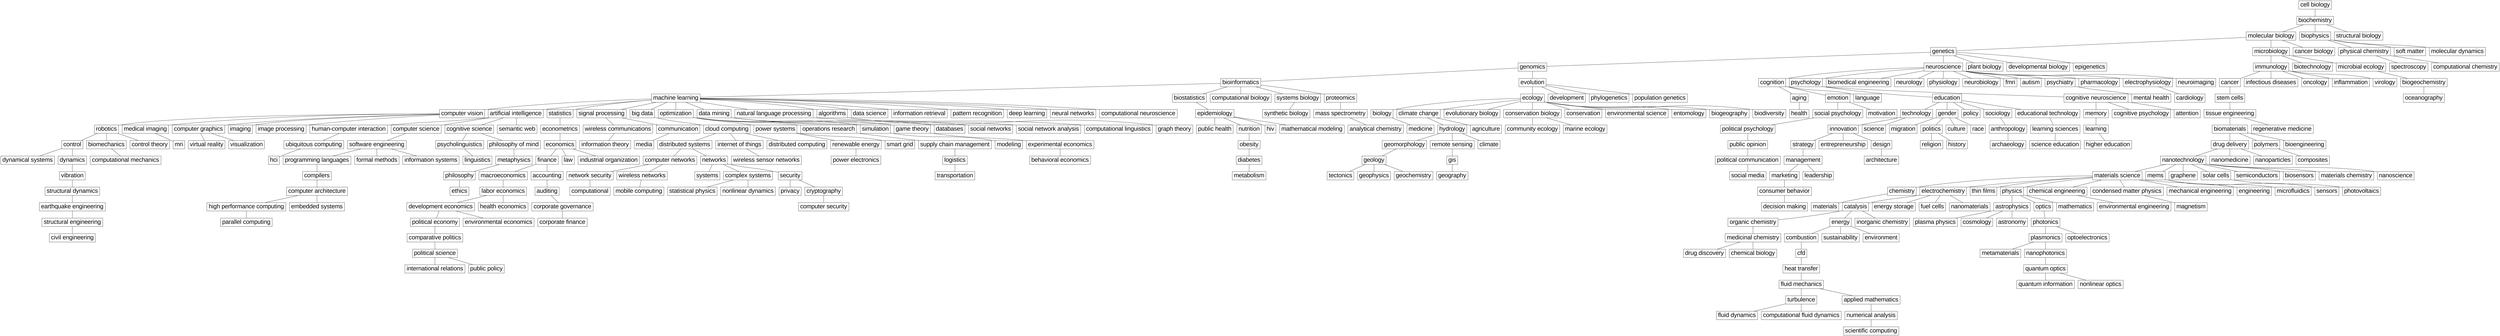 graph {
	graph [bb="0,0,5367.5,2175.2",
		overlap=prism
	];
	node [label="\N",
		shape=rectangle
	];
	2770	 [fontname=Arial,
		fontsize=30,
		height=0.59024,
		label="cell biology",
		level=1,
		pos="2426.9,1013.4",
		weight=1749,
		width=2.2836];
	4368	 [fontname=Arial,
		fontsize=30,
		height=0.59024,
		label=biochemistry,
		level=1,
		pos="2621.2,1013.4",
		weight=2460,
		width=2.5609];
	2770 -- 4368	 [pos="2509.3,1013.4 2515.8,1013.4 2522.4,1013.4 2529,1013.4",
		weight=268];
	3363	 [fontname=Arial,
		fontsize=30,
		height=0.59024,
		label="molecular biology",
		level=1,
		pos="2757.1,962.44",
		weight=2880,
		width=3.4646];
	4368 -- 3363	 [pos="2678,992.08 2685.3,989.35 2692.7,986.56 2700,983.83",
		weight=494];
	5245	 [fontname=Arial,
		fontsize=30,
		height=0.59024,
		label=biophysics,
		level=1,
		pos="2475.9,1063.9",
		weight=2308,
		width=2.1676];
	4368 -- 5245	 [pos="2560,1034.7 2552.4,1037.3 2544.6,1040 2537,1042.7",
		weight=268];
	2333	 [fontname=Arial,
		fontsize=30,
		height=0.59024,
		label="structural biology",
		level=1,
		pos="2685.2,1063.9",
		weight=1299,
		width=3.3718];
	4368 -- 2333	 [pos="2648.3,1034.8 2651.6,1037.4 2655,1040 2658.2,1042.6",
		weight=280];
	1109	 [fontname=Arial,
		fontsize=30,
		height=0.59024,
		label=genetics,
		level=1,
		pos="3366.2,920.72",
		weight=3043,
		width=1.7741];
	3363 -- 1109	 [pos="2881.8,953.9 3009.6,945.15 3203.1,931.9 3302.4,925.09",
		weight=340];
	1828	 [fontname=Arial,
		fontsize=30,
		height=0.59024,
		label=microbiology,
		level=1,
		pos="2371.6,912.35",
		weight=2355,
		width=2.5611];
	3363 -- 1828	 [pos="2632.2,946.21 2577.4,939.1 2514.3,930.89 2463.9,924.34",
		weight=256];
	3492	 [fontname=Arial,
		fontsize=30,
		height=0.59024,
		label="cancer biology",
		level=1,
		pos="2516.9,962.85",
		weight=1299,
		width=2.909];
	3363 -- 3492	 [pos="2632,962.65 2628.6,962.66 2625.2,962.67 2621.8,962.67",
		weight=103];
	657	 [fontname=Arial,
		fontsize=30,
		height=0.59024,
		label="physical chemistry",
		level=1,
		pos="2253.2,1101.1",
		weight=825,
		width=3.6259];
	5245 -- 657	 [pos="2397.7,1077 2392,1077.9 2386.3,1078.9 2380.5,1079.9",
		weight=69];
	150	 [fontname=Arial,
		fontsize=30,
		height=0.59024,
		label="soft matter",
		level=1,
		pos="2513,1164.9",
		weight=571,
		width=2.1904];
	5245 -- 150	 [pos="2483.8,1085.3 2490.1,1102.5 2498.8,1126.4 2505.1,1143.5",
		weight=74];
	159	 [fontname=Arial,
		fontsize=30,
		height=0.59024,
		label="molecular dynamics",
		level=1,
		pos="2605.8,1114.4",
		weight=552,
		width=3.9041];
	5245 -- 159	 [pos="2530.6,1085.2 2537.4,1087.8 2544.3,1090.5 2551.1,1093.2",
		weight=50];
	5121	 [fontname=Arial,
		fontsize=30,
		height=0.59024,
		label=genomics,
		level=1,
		pos="3124.7,1046.8",
		weight=2984,
		width=2.0055];
	1109 -- 5121	 [pos="3325.3,942.1 3280.7,965.35 3209.9,1002.3 3165.4,1025.5",
		weight=526];
	2556	 [fontname=Arial,
		fontsize=30,
		height=0.59024,
		label=neuroscience,
		level=1,
		pos="3343.8,719.26",
		weight=5781,
		width=2.7007];
	1109 -- 2556	 [pos="3363.8,899.16 3359.5,860.39 3350.5,779.33 3346.2,740.67",
		weight=146];
	4955	 [fontname=Arial,
		fontsize=30,
		height=0.59024,
		label="plant biology",
		level=1,
		pos="3453.2,971.99",
		weight=604,
		width=2.5619];
	1109 -- 4955	 [pos="3402.4,942.02 3407.2,944.88 3412.2,947.81 3417.1,950.68",
		weight=52];
	3767	 [fontname=Arial,
		fontsize=30,
		height=0.59024,
		label="developmental biology",
		level=1,
		pos="3048.5,996",
		weight=916,
		width=4.3685];
	1109 -- 3767	 [pos="3302.3,935.86 3255.2,947.03 3190.5,962.36 3138.2,974.75",
		weight=112];
	3068	 [fontname=Arial,
		fontsize=30,
		height=0.59024,
		label=epigenetics,
		level=1,
		pos="3591.8,870.95",
		weight=1269,
		width=2.3302];
	1109 -- 3068	 [pos="3430.3,906.59 3454.4,901.27 3482.1,895.15 3507.8,889.49",
		weight=129];
	1268	 [fontname=Arial,
		fontsize=30,
		height=0.59024,
		label=immunology,
		level=1,
		pos="2150.1,920.99",
		weight=2783,
		width=2.4685];
	1828 -- 1268	 [pos="2279.3,915.95 2266,916.47 2252.3,917 2239.1,917.52",
		weight=250];
	3628	 [fontname=Arial,
		fontsize=30,
		height=0.59024,
		label=biotechnology,
		level=1,
		pos="2411.8,861.84",
		weight=1182,
		width=2.7936];
	1828 -- 3628	 [pos="2388.6,890.93 2390.7,888.35 2392.8,885.71 2394.9,883.13",
		weight=135];
	3303	 [fontname=Arial,
		fontsize=30,
		height=0.59024,
		label="microbial ecology",
		level=1,
		pos="2228,811.34",
		weight=872,
		width=3.4412];
	1828 -- 3303	 [pos="2341.1,890.93 2316.8,873.78 2282.7,849.86 2258.4,832.73",
		weight=94];
	1884	 [fontname=Arial,
		fontsize=30,
		height=0.59024,
		label=bioinformatics,
		level=1,
		pos="3097.8,1148.3",
		weight=5075,
		width=2.7926];
	5121 -- 1884	 [pos="3119,1068.3 3114.4,1085.5 3108,1109.6 3103.5,1126.8",
		weight=823];
	4813	 [fontname=Arial,
		fontsize=30,
		height=0.59024,
		label=evolution,
		level=1,
		pos="2872.8,910.64",
		weight=2669,
		width=1.8901];
	5121 -- 4813	 [pos="3085.3,1025.5 3038.1,1000 2959.5,957.52 2912.3,931.99",
		weight=329];
	1899	 [fontname=Arial,
		fontsize=30,
		height=0.59024,
		label=cognition,
		level=1,
		pos="3726.5,769.91",
		weight=941,
		width=1.8901];
	2556 -- 1899	 [pos="3441.4,732.18 3509.2,741.16 3598,752.91 3658.4,760.89",
		weight=77];
	727	 [fontname=Arial,
		fontsize=30,
		height=0.59024,
		label=psychology,
		level=1,
		pos="3111.2,567.71",
		weight=2022,
		width=2.3068];
	2556 -- 727	 [pos="3311,697.87 3266.7,668.99 3188.1,617.82 3143.9,588.99",
		weight=249];
	554	 [fontname=Arial,
		fontsize=30,
		height=0.59024,
		label="biomedical engineering",
		level=1,
		pos="3094.5,668.73",
		weight=1263,
		width=4.5075];
	2556 -- 554	 [pos="3246.4,699.51 3231.1,696.41 3215.2,693.19 3199.7,690.06",
		weight=74];
	3627	 [fontname=Arial,
		fontsize=30,
		height=0.59024,
		label=neurology,
		level=1,
		pos="3300.2,618.04",
		weight=610,
		width=2.0523];
	2556 -- 3627	 [pos="3334.6,697.8 3327.2,680.62 3316.9,656.65 3309.5,639.48",
		weight=109];
	2825	 [fontname=Arial,
		fontsize=30,
		height=0.59024,
		label=physiology,
		level=1,
		pos="2986.2,749.38",
		weight=796,
		width=2.191];
	2556 -- 2825	 [pos="3246.6,727.45 3189.6,732.25 3118.5,738.24 3065.1,742.74",
		weight=89];
	1123	 [fontname=Arial,
		fontsize=30,
		height=0.59024,
		label=neurobiology,
		level=1,
		pos="2989.5,618.2",
		weight=618,
		width=2.6083];
	2556 -- 1123	 [pos="3269.1,697.95 3208.8,680.76 3124.4,656.67 3064.1,639.48",
		weight=58];
	4456	 [fontname=Arial,
		fontsize=30,
		height=0.59024,
		label=fmri,
		level=1,
		pos="3580.6,718.94",
		weight=537,
		width=0.9164];
	2556 -- 4456	 [pos="3441.2,719.13 3479,719.08 3519.9,719.02 3547.5,718.99",
		weight=63];
	3936	 [fontname=Arial,
		fontsize=30,
		height=0.59024,
		label=autism,
		level=1,
		pos="3129.8,806.85",
		weight=560,
		width=1.4494];
	2556 -- 3936	 [pos="3291.7,740.58 3258.3,754.25 3215.1,771.93 3181.7,785.6",
		weight=46];
	2800	 [fontname=Arial,
		fontsize=30,
		height=0.59024,
		label=psychiatry,
		level=1,
		pos="3574.2,820.34",
		weight=657,
		width=2.0978];
	2556 -- 2800	 [pos="3392.4,740.58 3431.6,757.78 3486.5,781.86 3525.7,799.06",
		weight=134];
	1696	 [fontname=Arial,
		fontsize=30,
		height=0.59024,
		label=pharmacology,
		level=1,
		pos="3498.2,769.82",
		weight=846,
		width=2.8394];
	2556 -- 1696	 [pos="3408.8,740.56 3416.9,743.2 3425.2,745.9 3433.2,748.55",
		weight=136];
	1220	 [fontname=Arial,
		fontsize=30,
		height=0.59024,
		label=electrophysiology,
		level=1,
		pos="2798.5,668.71",
		weight=348,
		width=3.4416];
	2556 -- 1220	 [pos="3246.3,710.23 3155.8,701.83 3020.6,689.3 2922.4,680.2",
		weight=72];
	5162	 [fontname=Arial,
		fontsize=30,
		height=0.59024,
		label=neuroimaging,
		level=1,
		pos="3601.5,667.97",
		weight=1041,
		width=2.747];
	2556 -- 5162	 [pos="3441.2,699.87 3461.3,695.87 3482.5,691.65 3502.6,687.64",
		weight=143];
	5607	 [fontname=Arial,
		fontsize=30,
		height=0.59024,
		label="machine learning",
		level=1,
		pos="2976.3,1413.9",
		weight=11046,
		width=3.3954];
	1884 -- 5607	 [pos="3088,1169.6 3065.3,1219.3 3008.9,1342.6 2986.1,1392.5",
		weight=637];
	1739	 [fontname=Arial,
		fontsize=30,
		height=0.59024,
		label=biostatistics,
		level=1,
		pos="2704.8,1164.9",
		weight=1173,
		width=2.3757];
	1884 -- 1739	 [pos="2997.1,1152.5 2933.2,1155.3 2851.4,1158.7 2790.6,1161.3",
		weight=151];
	5118	 [fontname=Arial,
		fontsize=30,
		height=0.59024,
		label="computational biology",
		level=1,
		pos="2971.3,1097.3",
		weight=2567,
		width=4.2526];
	1884 -- 5118	 [pos="3044.9,1127 3038.1,1124.2 3031.2,1121.4 3024.4,1118.7",
		weight=930];
	2199	 [fontname=Arial,
		fontsize=30,
		height=0.59024,
		label="systems biology",
		level=1,
		pos="3247.2,1097.6",
		weight=1798,
		width=3.1863];
	1884 -- 2199	 [pos="3160.7,1126.9 3168.5,1124.3 3176.5,1121.6 3184.4,1118.9",
		weight=371];
	787	 [fontname=Arial,
		fontsize=30,
		height=0.59024,
		label=proteomics,
		level=1,
		pos="2880.7,1196",
		weight=1039,
		width=2.26];
	1884 -- 787	 [pos="3001,1169.6 2988,1172.4 2974.7,1175.3 2962,1178.1",
		weight=120];
	5226	 [fontname=Arial,
		fontsize=30,
		height=0.59024,
		label=ecology,
		level=1,
		pos="2432.7,710.3",
		weight=3351,
		width=1.6584];
	4813 -- 5226	 [pos="2826.1,889.39 2741.6,850.92 2564.2,770.16 2479.6,731.63",
		weight=625];
	527	 [fontname=Arial,
		fontsize=30,
		height=0.59024,
		label=development,
		level=1,
		pos="2653.4,893.84",
		weight=1423,
		width=2.6081];
	4813 -- 527	 [pos="2804.5,905.42 2786.4,904.03 2766.5,902.51 2747.3,901.04",
		weight=101];
	2285	 [fontname=Arial,
		fontsize=30,
		height=0.59024,
		label=phylogenetics,
		level=1,
		pos="2691.8,836.68",
		weight=563,
		width=2.7702];
	4813 -- 2285	 [pos="2820.4,889.25 2796.4,879.44 2768,867.83 2744,858.02",
		weight=106];
	4829	 [fontname=Arial,
		fontsize=30,
		height=0.59024,
		label="population genetics",
		level=1,
		pos="2947.9,857.48",
		weight=958,
		width=3.8129];
	4813 -- 4829	 [pos="2902.9,889.33 2907.8,885.86 2912.9,882.27 2917.8,878.8",
		weight=139];
	1963	 [fontname=Arial,
		fontsize=30,
		height=0.59024,
		label="computer vision",
		level=1,
		pos="2640.1,1523.2",
		weight=5478,
		width=3.1401];
	5607 -- 1963	 [pos="2910.7,1435.2 2851.5,1454.5 2764.7,1482.7 2705.6,1501.9",
		weight=2239];
	3259	 [fontname=Arial,
		fontsize=30,
		height=0.59024,
		label="artificial intelligence",
		level=1,
		pos="2439.4,1573.8",
		weight=5844,
		width=3.8351];
	5607 -- 3259	 [pos="2904.8,1435.2 2802,1465.8 2613.7,1521.9 2510.9,1552.5",
		weight=1671];
	773	 [fontname=Arial,
		fontsize=30,
		height=0.59024,
		label=statistics,
		level=1,
		pos="3387.2,1292.5",
		weight=2580,
		width=1.8197];
	5607 -- 773	 [pos="3048.4,1392.6 3125.6,1369.8 3247.1,1333.9 3321.7,1311.9",
		weight=397];
	1853	 [fontname=Arial,
		fontsize=30,
		height=0.59024,
		label="signal processing",
		level=1,
		pos="3446.7,1379.9",
		weight=2402,
		width=3.4416];
	5607 -- 1853	 [pos="3098.7,1405 3167.6,1400 3253.4,1393.8 3322.5,1388.8",
		weight=500];
	3139	 [fontname=Arial,
		fontsize=30,
		height=0.59024,
		label="big data",
		level=1,
		pos="3356.3,1520.2",
		weight=1120,
		width=1.705];
	5607 -- 3139	 [pos="3052.3,1435.1 3123.6,1455.1 3228.8,1484.5 3294.9,1503",
		weight=229];
	2092	 [fontname=Arial,
		fontsize=30,
		height=0.59024,
		label=optimization,
		level=1,
		pos="3242.8,1570.7",
		weight=2557,
		width=2.4455];
	5607 -- 2092	 [pos="3012.6,1435.2 3063.5,1465.2 3155.8,1519.5 3206.7,1549.4",
		weight=383];
	4236	 [fontname=Arial,
		fontsize=30,
		height=0.59024,
		label="data mining",
		level=1,
		pos="3135.8,1269.2",
		weight=3417,
		width=2.3764];
	5607 -- 4236	 [pos="2999.9,1392.5 3030,1365.2 3082,1318 3112.2,1290.6",
		weight=1295];
	2948	 [fontname=Arial,
		fontsize=30,
		height=0.59024,
		label="natural language processing",
		level=1,
		pos="2961.6,1514.9",
		weight=1898,
		width=5.4574];
	5607 -- 2948	 [pos="2973.2,1435.3 2970.7,1452.4 2967.2,1476.4 2964.7,1493.5",
		weight=728];
	3900	 [fontname=Arial,
		fontsize=30,
		height=0.59024,
		label=algorithms,
		level=1,
		pos="3122.8,1464.4",
		weight=1235,
		width=2.1442];
	5607 -- 3900	 [pos="3038,1435.1 3045.7,1437.8 3053.5,1440.5 3061.2,1443.1",
		weight=130];
	1165	 [fontname=Arial,
		fontsize=30,
		height=0.59024,
		label="data science",
		level=1,
		pos="2742.8,1413.9",
		weight=798,
		width=2.5617];
	5607 -- 1165	 [pos="2853.8,1413.9 2847.5,1413.9 2841.2,1413.9 2835.1,1413.9",
		weight=203];
	5397	 [fontname=Arial,
		fontsize=30,
		height=0.59024,
		label="information retrieval",
		level=1,
		pos="3168.3,1353.3",
		weight=1077,
		width=3.8811];
	5607 -- 5397	 [pos="3043.7,1392.6 3062.2,1386.8 3082.2,1380.4 3100.7,1374.6",
		weight=290];
	3618	 [fontname=Arial,
		fontsize=30,
		height=0.59024,
		label="pattern recognition",
		level=1,
		pos="2811.2,1464.4",
		weight=1743,
		width=3.6736];
	5607 -- 3618	 [pos="2906.8,1435.1 2898.2,1437.8 2889.3,1440.5 2880.7,1443.1",
		weight=714];
	620	 [fontname=Arial,
		fontsize=30,
		height=0.59024,
		label="deep learning",
		level=1,
		pos="3206.1,1407.1",
		weight=679,
		width=2.7475];
	5607 -- 620	 [pos="3098.6,1410.3 3101.5,1410.2 3104.4,1410.1 3107.3,1410",
		weight=355];
	5367	 [fontname=Arial,
		fontsize=30,
		height=0.59024,
		label="neural networks",
		level=1,
		pos="2904.9,1305.1",
		weight=619,
		width=3.1635];
	5607 -- 5367	 [pos="2962.2,1392.4 2949.7,1373.3 2931.5,1345.6 2919,1326.6",
		weight=175];
	140	 [fontname=Arial,
		fontsize=30,
		height=0.59024,
		label="computational neuroscience",
		level=1,
		pos="2820.8,1363.3",
		weight=930,
		width=5.4106];
	5607 -- 140	 [pos="2910.8,1392.6 2902.7,1389.9 2894.4,1387.2 2886.2,1384.6",
		weight=141];
	5775	 [fontname=Arial,
		fontsize=30,
		height=0.59024,
		label=epidemiology,
		level=1,
		pos="2517.3,1215.5",
		weight=1984,
		width=2.6775];
	1739 -- 5775	 [pos="2625.8,1186.2 2616,1188.9 2606,1191.6 2596.2,1194.2",
		weight=232];
	3956	 [fontname=Arial,
		fontsize=30,
		height=0.59024,
		label="synthetic biology",
		level=1,
		pos="3372.2,1022.5",
		weight=920,
		width=3.3027];
	2199 -- 3956	 [pos="3282.7,1076.3 3299.6,1066.1 3319.7,1054 3336.6,1043.9",
		weight=189];
	4377	 [fontname=Arial,
		fontsize=30,
		height=0.59024,
		label="mass spectrometry",
		level=1,
		pos="2816.9,1246.7",
		weight=780,
		width=3.7415];
	787 -- 4377	 [pos="2853.6,1217.5 2850.4,1220.1 2847,1222.8 2843.8,1225.3",
		weight=254];
	4608	 [fontname=Arial,
		fontsize=30,
		height=0.59024,
		label=robotics,
		level=1,
		pos="2763.4,1666.5",
		weight=3442,
		width=1.6812];
	1963 -- 4608	 [pos="2658.5,1544.7 2681.8,1571.7 2721.5,1617.8 2744.8,1644.9",
		weight=581];
	5873	 [fontname=Arial,
		fontsize=30,
		height=0.59024,
		label="medical imaging",
		level=1,
		pos="2399.4,1523.2",
		weight=1007,
		width=3.2329];
	1963 -- 5873	 [pos="2526.8,1523.2 2523.2,1523.2 2519.5,1523.2 2515.8,1523.2",
		weight=159];
	2409	 [fontname=Arial,
		fontsize=30,
		height=0.59024,
		label="computer graphics",
		level=1,
		pos="2456.3,1421.7",
		weight=1251,
		width=3.6498];
	1963 -- 2409	 [pos="2601.6,1502 2570.2,1484.6 2526.2,1460.3 2494.8,1443",
		weight=374];
	1128	 [fontname=Arial,
		fontsize=30,
		height=0.59024,
		label=imaging,
		level=1,
		pos="2761.8,1616",
		weight=953,
		width=1.6814];
	1963 -- 1128	 [pos="2668,1544.5 2687.7,1559.5 2713.9,1579.5 2733.6,1594.5",
		weight=72];
	2168	 [fontname=Arial,
		fontsize=30,
		height=0.59024,
		label="image processing",
		level=1,
		pos="2540.8,1472.7",
		weight=2648,
		width=3.4878];
	1963 -- 2168	 [pos="2598.3,1502 2593.1,1499.3 2587.7,1496.6 2582.6,1494",
		weight=910];
	5094	 [fontname=Arial,
		fontsize=30,
		height=0.59024,
		label="human-computer interaction",
		level=1,
		pos="2420.6,1632.9",
		weight=1333,
		width=5.41];
	3259 -- 5094	 [pos="2432.6,1595.1 2430.9,1600.4 2429.1,1606.1 2427.4,1611.4",
		weight=66];
	2851	 [fontname=Arial,
		fontsize=30,
		height=0.59024,
		label="computer science",
		level=1,
		pos="2557.2,1710.9",
		weight=2121,
		width=3.4876];
	3259 -- 2851	 [pos="2457.8,1595.2 2480,1620.9 2516.9,1663.9 2539,1689.6",
		weight=154];
	1095	 [fontname=Arial,
		fontsize=30,
		height=0.59024,
		label="cognitive science",
		level=1,
		pos="2090,1639.2",
		weight=904,
		width=3.3952];
	3259 -- 1095	 [pos="2325.5,1595.1 2286.4,1602.4 2242.6,1610.6 2203.5,1618",
		weight=146];
	5657	 [fontname=Arial,
		fontsize=30,
		height=0.59024,
		label="semantic web",
		level=1,
		pos="2166.4,1582.3",
		weight=774,
		width=2.7696];
	3259 -- 5657	 [pos="2301.3,1578.1 2289.6,1578.4 2277.8,1578.8 2266.4,1579.2",
		weight=133];
	352	 [fontname=Arial,
		fontsize=30,
		height=0.59024,
		label=econometrics,
		level=1,
		pos="3627.3,1222.5",
		weight=725,
		width=2.7];
	773 -- 352	 [pos="3452.8,1273.4 3484.2,1264.2 3521.9,1253.2 3554.2,1243.8",
		weight=75];
	2089	 [fontname=Arial,
		fontsize=30,
		height=0.59024,
		label="wireless communications",
		level=1,
		pos="3719.9,1430.5",
		weight=1437,
		width=4.8534];
	1853 -- 2089	 [pos="3561.4,1401.1 3575.8,1403.8 3590.6,1406.5 3605.1,1409.2",
		weight=216];
	4565	 [fontname=Arial,
		fontsize=30,
		height=0.59024,
		label=communication,
		level=1,
		pos="3585.1,1329.3",
		weight=1267,
		width=3.0243];
	1853 -- 4565	 [pos="3505,1358.6 3512.2,1355.9 3519.6,1353.2 3526.9,1350.6",
		weight=157];
	4448	 [fontname=Arial,
		fontsize=30,
		height=0.59024,
		label="cloud computing",
		level=1,
		pos="3649,1604.7",
		weight=1501,
		width=3.2565];
	3139 -- 4448	 [pos="3417.7,1537.9 3463.6,1551.2 3526.6,1569.4 3575.3,1583.4",
		weight=134];
	4593	 [fontname=Arial,
		fontsize=30,
		height=0.59024,
		label="power systems",
		level=1,
		pos="3305.4,1671.8",
		weight=591,
		width=3.0007];
	2092 -- 4593	 [pos="3256.1,1592.1 3266.7,1609.3 3281.5,1633.2 3292.2,1650.4",
		weight=61];
	4708	 [fontname=Arial,
		fontsize=30,
		height=0.59024,
		label="operations research",
		level=1,
		pos="3044.3,1656.2",
		weight=1120,
		width=3.9049];
	2092 -- 4708	 [pos="3193.2,1592.1 3162.9,1605.1 3124.2,1621.8 3093.9,1634.8",
		weight=165];
	4732	 [fontname=Arial,
		fontsize=30,
		height=0.59024,
		label=simulation,
		level=1,
		pos="3336.1,1621.3",
		weight=1276,
		width=2.098];
	2092 -- 4732	 [pos="3282.1,1592 3287,1594.6 3292,1597.3 3296.9,1600",
		weight=90];
	2916	 [fontname=Arial,
		fontsize=30,
		height=0.59024,
		label="game theory",
		level=1,
		pos="3431.9,1570.7",
		weight=1138,
		width=2.5383];
	2092 -- 2916	 [pos="3331,1570.7 3334.2,1570.7 3337.4,1570.7 3340.5,1570.7",
		weight=78];
	3905	 [fontname=Arial,
		fontsize=30,
		height=0.59024,
		label=databases,
		level=1,
		pos="3295.4,1153.4",
		weight=832,
		width=2.145];
	4236 -- 3905	 [pos="3165.4,1247.7 3194.1,1226.9 3237.3,1195.6 3265.9,1174.8",
		weight=173];
	2605	 [fontname=Arial,
		fontsize=30,
		height=0.59024,
		label="social networks",
		level=1,
		pos="3080.7,1218.4",
		weight=1144,
		width=3.0705];
	4236 -- 2605	 [pos="3112.4,1247.7 3109.6,1245.1 3106.7,1242.4 3103.9,1239.8",
		weight=117];
	4969	 [fontname=Arial,
		fontsize=30,
		height=0.59024,
		label="social network analysis",
		level=1,
		pos="3360.6,1204",
		weight=546,
		width=4.4833];
	4236 -- 4969	 [pos="3209.1,1247.9 3234.1,1240.7 3262,1232.6 3287,1225.3",
		weight=115];
	2266	 [fontname=Arial,
		fontsize=30,
		height=0.59024,
		label="computational linguistics",
		level=1,
		pos="2952.1,1565.4",
		weight=603,
		width=4.7384];
	2948 -- 2266	 [pos="2957.5,1536.3 2957.1,1538.9 2956.6,1541.6 2956.1,1544.1",
		weight=268];
	1079	 [fontname=Arial,
		fontsize=30,
		height=0.59024,
		label="graph theory",
		level=1,
		pos="3300.2,1469.7",
		weight=566,
		width=2.5617];
	3900 -- 1079	 [pos="3200.1,1466.7 3202.7,1466.8 3205.3,1466.9 3207.9,1466.9",
		weight=99];
	893	 [fontname=Arial,
		fontsize=30,
		height=0.59024,
		label=control,
		level=1,
		pos="2853.4,1797.4",
		weight=1694,
		width=1.4728];
	4608 -- 893	 [pos="2778.1,1687.8 2794.8,1712.2 2822,1751.8 2838.8,1776.1",
		weight=369];
	2128	 [fontname=Arial,
		fontsize=30,
		height=0.59024,
		label=biomechanics,
		level=1,
		pos="2436.2,1761.4",
		weight=1657,
		width=2.7698];
	4608 -- 2128	 [pos="2702.6,1684.1 2648,1699.9 2567.7,1723.2 2509.6,1740.1",
		weight=73];
	83	 [fontname=Arial,
		fontsize=30,
		height=0.59024,
		label="control theory",
		level=1,
		pos="2800.4,1717",
		weight=654,
		width=2.7466];
	4608 -- 83	 [pos="2779.1,1687.9 2781,1690.5 2782.9,1693.1 2784.8,1695.7",
		weight=102];
	2063	 [fontname=Arial,
		fontsize=30,
		height=0.59024,
		label=mri,
		level=1,
		pos="2200,1488.5",
		weight=637,
		width=0.80063];
	5873 -- 2063	 [pos="2283.1,1503 2262.9,1499.4 2243.7,1496.1 2228.8,1493.5",
		weight=61];
	1411	 [fontname=Arial,
		fontsize=30,
		height=0.59024,
		label="virtual reality",
		level=1,
		pos="2525.8,1316.5",
		weight=524,
		width=2.5609];
	2409 -- 1411	 [pos="2470.4,1400.4 2482.5,1382.2 2499.7,1356 2511.8,1337.8",
		weight=83];
	4336	 [fontname=Arial,
		fontsize=30,
		height=0.59024,
		label=visualization,
		level=1,
		pos="2387.5,1369.1",
		weight=533,
		width=2.4919];
	2409 -- 4336	 [pos="2428.3,1400.3 2424.2,1397.1 2419.9,1393.8 2415.7,1390.6",
		weight=105];
	5228	 [fontname=Arial,
		fontsize=30,
		height=0.59024,
		label="dynamical systems",
		level=1,
		pos="2900.2,1847.9",
		weight=781,
		width=3.7417];
	893 -- 5228	 [pos="2873.3,1818.9 2875.7,1821.4 2878.1,1824.1 2880.5,1826.7",
		weight=67];
	4636	 [fontname=Arial,
		fontsize=30,
		height=0.59024,
		label=dynamics,
		level=1,
		pos="2895.2,1898.5",
		weight=476,
		width=1.9821];
	893 -- 4636	 [pos="2862.3,1818.9 2869.4,1836 2879.3,1859.9 2886.4,1877.1",
		weight=125];
	5391	 [fontname=Arial,
		fontsize=30,
		height=0.59024,
		label="computational mechanics",
		level=1,
		pos="2580.2,1811.9",
		weight=721,
		width=4.9238];
	2128 -- 5391	 [pos="2496.8,1782.7 2504.4,1785.3 2512.1,1788 2519.6,1790.6",
		weight=38];
	981	 [fontname=Arial,
		fontsize=30,
		height=0.59024,
		label=vibration,
		level=1,
		pos="2905.5,1949",
		weight=347,
		width=1.7971];
	4636 -- 981	 [pos="2899.6,1919.9 2900.1,1922.5 2900.7,1925.1 2901.2,1927.7",
		weight=62];
	1925	 [fontname=Arial,
		fontsize=30,
		height=0.59024,
		label="ubiquitous computing",
		level=1,
		pos="2273.8,1689.7",
		weight=412,
		width=4.16];
	5094 -- 1925	 [pos="2365.5,1654.2 2353.5,1658.9 2340.7,1663.8 2328.7,1668.5",
		weight=86];
	5166	 [fontname=Arial,
		fontsize=30,
		height=0.59024,
		label="software engineering",
		level=1,
		pos="2247.5,1812",
		weight=2055,
		width=4.0904];
	2851 -- 5166	 [pos="2491.9,1732.2 2439.2,1749.4 2365.4,1773.5 2312.7,1790.7",
		weight=105];
	2006	 [fontname=Arial,
		fontsize=30,
		height=0.59024,
		label=psycholinguistics,
		level=1,
		pos="1839.2,1639.9",
		weight=435,
		width=3.3486];
	1095 -- 2006	 [pos="1967.5,1639.5 1965,1639.5 1962.6,1639.5 1960.1,1639.6",
		weight=59];
	4421	 [fontname=Arial,
		fontsize=30,
		height=0.59024,
		label="philosophy of mind",
		level=1,
		pos="1982.9,1705",
		weight=242,
		width=3.6965];
	1095 -- 4421	 [pos="2055.2,1660.6 2043.1,1668 2029.6,1676.3 2017.5,1683.8",
		weight=46];
	4820	 [fontname=Arial,
		fontsize=30,
		height=0.59024,
		label=hci,
		level=1,
		pos="2224.4,1754.2",
		weight=862,
		width=0.75486];
	1925 -- 4820	 [pos="2257.4,1711.2 2252.1,1718.1 2246.2,1725.7 2241,1732.6",
		weight=43];
	4505	 [fontname=Arial,
		fontsize=30,
		height=0.59024,
		label=cancer,
		level=1,
		pos="1958.6,921.07",
		weight=2228,
		width=1.4728];
	1268 -- 4505	 [pos="2061.4,921.03 2044.4,921.03 2027.2,921.04 2011.8,921.05",
		weight=163];
	2969	 [fontname=Arial,
		fontsize=30,
		height=0.59024,
		label="infectious diseases",
		level=1,
		pos="1997.6,862.03",
		weight=1025,
		width=3.7427];
	1268 -- 2969	 [pos="2095.1,899.71 2081.2,894.36 2066.4,888.63 2052.6,883.29",
		weight=137];
	1075	 [fontname=Arial,
		fontsize=30,
		height=0.59024,
		label=oncology,
		level=1,
		pos="2024.3,808.86",
		weight=711,
		width=1.8901];
	1268 -- 1075	 [pos="2126.2,899.64 2103.8,879.69 2070.5,850.06 2048.2,830.14",
		weight=61];
	2592	 [fontname=Arial,
		fontsize=30,
		height=0.59024,
		label=inflammation,
		level=1,
		pos="2080.7,971.7",
		weight=611,
		width=2.5843];
	1268 -- 2592	 [pos="2120.7,942.5 2117.1,945.09 2113.5,947.73 2110,950.32",
		weight=85];
	2511	 [fontname=Arial,
		fontsize=30,
		height=0.59024,
		label=virology,
		level=1,
		pos="2259.9,981.49",
		weight=1004,
		width=1.658];
	1268 -- 2511	 [pos="2188.8,942.32 2199.3,948.1 2210.7,954.36 2221.1,960.15",
		weight=235];
	2760	 [fontname=Arial,
		fontsize=30,
		height=0.59024,
		label=biogeochemistry,
		level=1,
		pos="2093,757.97",
		weight=861,
		width=3.2561];
	3303 -- 2760	 [pos="2173.9,789.94 2165.1,786.46 2155.9,782.85 2147.1,779.37",
		weight=83];
	3942	 [fontname=Arial,
		fontsize=30,
		height=0.59024,
		label="stem cells",
		level=1,
		pos="1817.8,912.75",
		weight=1176,
		width=2.0744];
	4505 -- 3942	 [pos="1905.4,917.92 1901.2,917.67 1896.9,917.42 1892.5,917.16",
		weight=125];
	2388	 [fontname=Arial,
		fontsize=30,
		height=0.59024,
		label="tissue engineering",
		level=1,
		pos="1676.7,858.61",
		weight=1425,
		width=3.6042];
	3942 -- 2388	 [pos="1762,891.35 1752.3,887.62 1742.3,883.75 1732.5,880.02",
		weight=173];
	5403	 [fontname=Arial,
		fontsize=30,
		height=0.59024,
		label=biomaterials,
		level=1,
		pos="1584.8,911.6",
		weight=2072,
		width=2.4685];
	2388 -- 5403	 [pos="1639.9,879.86 1633.9,883.31 1627.7,886.89 1621.7,890.35",
		weight=585];
	3056	 [fontname=Arial,
		fontsize=30,
		height=0.59024,
		label="regenerative medicine",
		level=1,
		pos="1588.2,808.07",
		weight=573,
		width=4.3218];
	2388 -- 3056	 [pos="1639.4,837.32 1634.8,834.68 1630.1,831.97 1625.4,829.33",
		weight=201];
	3596	 [fontname=Arial,
		fontsize=30,
		height=0.59024,
		label="drug delivery",
		level=1,
		pos="1604.6,1046.9",
		weight=1120,
		width=2.6077];
	5403 -- 3596	 [pos="1588,933.05 1591.7,958.38 1597.8,1000.3 1601.5,1025.6",
		weight=309];
	5087	 [fontname=Arial,
		fontsize=30,
		height=0.59024,
		label=polymers,
		level=1,
		pos="1822.1,975.8",
		weight=1115,
		width=1.9125];
	5403 -- 5087	 [pos="1663.5,932.89 1692.5,940.74 1725.1,949.56 1753.2,957.16",
		weight=120];
	3333	 [fontname=Arial,
		fontsize=30,
		height=0.59024,
		label=bioengineering,
		level=1,
		pos="1432,860.02",
		weight=693,
		width=2.956];
	5403 -- 3333	 [pos="1521.8,890.33 1513.1,887.38 1504.1,884.36 1495.4,881.42",
		weight=71];
	943	 [fontname=Arial,
		fontsize=30,
		height=0.59024,
		label=nanotechnology,
		level=1,
		pos="1558.3,1161.7",
		weight=3024,
		width=3.1645];
	3596 -- 943	 [pos="1596,1068.2 1587.7,1088.7 1575.3,1119.6 1567,1140.1",
		weight=143];
	3709	 [fontname=Arial,
		fontsize=30,
		height=0.59024,
		label=nanomedicine,
		level=1,
		pos="1412.7,968.43",
		weight=619,
		width=2.8166];
	3596 -- 3709	 [pos="1552.4,1025.6 1525.2,1014.5 1492.1,1000.9 1464.9,989.77",
		weight=155];
	5339	 [fontname=Arial,
		fontsize=30,
		height=0.59024,
		label=nanoparticles,
		level=1,
		pos="1188.3,977.43",
		weight=595,
		width=2.7007];
	3596 -- 5339	 [pos="1510.7,1031.2 1443.6,1020 1353.7,1005 1285.9,993.72",
		weight=48];
	2098	 [fontname=Arial,
		fontsize=30,
		height=0.59024,
		label=composites,
		level=1,
		pos="1917.7,1026.5",
		weight=687,
		width=2.3296];
	5087 -- 2098	 [pos="1862.4,997.17 1867.4,999.83 1872.5,1002.5 1877.5,1005.2",
		weight=70];
	1891	 [fontname=Arial,
		fontsize=30,
		height=0.59024,
		label="materials science",
		level=1,
		pos="1451.2,1288.7",
		weight=3272,
		width=3.441];
	943 -- 1891	 [pos="1540.4,1183 1520.6,1206.4 1489,1243.9 1469.2,1267.4",
		weight=312];
	5606	 [fontname=Arial,
		fontsize=30,
		height=0.59024,
		label=mems,
		level=1,
		pos="1813.6,1205.5",
		weight=872,
		width=1.3565];
	943 -- 5606	 [pos="1672.2,1181.3 1704.7,1186.9 1738.5,1192.7 1764.9,1197.2",
		weight=83];
	3787	 [fontname=Arial,
		fontsize=30,
		height=0.59024,
		label=graphene,
		level=1,
		pos="1834.1,1077.1",
		weight=900,
		width=1.9831];
	943 -- 3787	 [pos="1627.9,1140.4 1669.7,1127.6 1722.7,1111.3 1764.5,1098.5",
		weight=97];
	5335	 [fontname=Arial,
		fontsize=30,
		height=0.59024,
		label="solar cells",
		level=1,
		pos="1180.1,1084.3",
		weight=632,
		width=2.0746];
	943 -- 5335	 [pos="1454.5,1140.5 1391.2,1127.5 1312,1111.3 1254.9,1099.6",
		weight=56];
	2630	 [fontname=Arial,
		fontsize=30,
		height=0.59024,
		label=semiconductors,
		level=1,
		pos="1800.7,1155",
		weight=716,
		width=3.1401];
	943 -- 2630	 [pos="1672.4,1158.6 1677.4,1158.5 1682.5,1158.3 1687.5,1158.2",
		weight=70];
	5885	 [fontname=Arial,
		fontsize=30,
		height=0.59024,
		label=biosensors,
		level=1,
		pos="1516.7,1108.6",
		weight=750,
		width=2.2372];
	943 -- 5885	 [pos="1541.6,1140.4 1538.9,1137 1536.1,1133.4 1533.4,1129.9",
		weight=81];
	1873	 [fontname=Arial,
		fontsize=30,
		height=0.59024,
		label="materials chemistry",
		level=1,
		pos="1619.5,1212.5",
		weight=528,
		width=3.8109];
	943 -- 1873	 [pos="1584.3,1183.3 1587.4,1185.9 1590.6,1188.5 1593.7,1191.1",
		weight=44];
	3112	 [fontname=Arial,
		fontsize=30,
		height=0.59024,
		label=nanoscience,
		level=1,
		pos="1343.6,1166.4",
		weight=644,
		width=2.5619];
	943 -- 3112	 [pos="1444.3,1164.2 1441.5,1164.3 1438.7,1164.3 1435.9,1164.4",
		weight=114];
	2682	 [fontname=Arial,
		fontsize=30,
		height=0.59024,
		label=chemistry,
		level=1,
		pos="1167.3,1339.2",
		weight=2206,
		width=2.0049];
	1891 -- 2682	 [pos="1331.6,1310 1300.4,1315.5 1267.7,1321.4 1239.8,1326.3",
		weight=219];
	2406	 [fontname=Arial,
		fontsize=30,
		height=0.59024,
		label=electrochemistry,
		level=1,
		pos="1630.8,1390.5",
		weight=1283,
		width=3.2555];
	1891 -- 2406	 [pos="1488.8,1310 1519.5,1327.4 1562.6,1351.8 1593.2,1369.2",
		weight=106];
	3819	 [fontname=Arial,
		fontsize=30,
		height=0.59024,
		label="thin films",
		level=1,
		pos="1407,1216.9",
		weight=542,
		width=1.8661];
	1891 -- 3819	 [pos="1437.9,1267.2 1432.3,1258.1 1425.9,1247.5 1420.3,1238.4",
		weight=75];
	2560	 [fontname=Arial,
		fontsize=30,
		height=0.59024,
		label=physics,
		level=1,
		pos="1060,1185.2",
		weight=2647,
		width=1.6116];
	1891 -- 2560	 [pos="1370.6,1267.4 1295.5,1247.5 1185.2,1218.3 1118.2,1200.6",
		weight=246];
	2934	 [fontname=Arial,
		fontsize=30,
		height=0.59024,
		label="chemical engineering",
		level=1,
		pos="1398,1339.2",
		weight=899,
		width=4.1598];
	1891 -- 2934	 [pos="1428.6,1310.1 1425.9,1312.7 1423.1,1315.4 1420.4,1317.9",
		weight=69];
	1394	 [fontname=Arial,
		fontsize=30,
		height=0.59024,
		label="condensed matter physics",
		level=1,
		pos="1136.8,1288.7",
		weight=1631,
		width=5.0627];
	1891 -- 1394	 [pos="1327.4,1288.7 1324.6,1288.7 1321.7,1288.7 1318.8,1288.7",
		weight=126];
	5306	 [fontname=Arial,
		fontsize=30,
		height=0.59024,
		label="mechanical engineering",
		level=1,
		pos="1165.4,1238.2",
		weight=577,
		width=4.6233];
	1891 -- 5306	 [pos="1330.8,1267.4 1315.8,1264.8 1300.6,1262.1 1285.6,1259.4",
		weight=53];
	204	 [fontname=Arial,
		fontsize=30,
		height=0.59024,
		label=engineering,
		level=1,
		pos="1669.6,1265.1",
		weight=1025,
		width=2.4];
	1891 -- 204	 [pos="1575.1,1275.3 1577.8,1275.1 1580.4,1274.8 1583.1,1274.5",
		weight=305];
	770	 [fontname=Arial,
		fontsize=30,
		height=0.59024,
		label=microfluidics,
		level=1,
		pos="1965.3,1217",
		weight=1372,
		width=2.5143];
	5606 -- 770	 [pos="1862.5,1209.2 1866.5,1209.5 1870.6,1209.8 1874.7,1210.2",
		weight=105];
	996	 [fontname=Arial,
		fontsize=30,
		height=0.59024,
		label=sensors,
		level=1,
		pos="1913.1,1272.5",
		weight=807,
		width=1.6812];
	5606 -- 996	 [pos="1845.4,1226.9 1856.9,1234.6 1869.8,1243.4 1881.3,1251.1",
		weight=104];
	5803	 [fontname=Arial,
		fontsize=30,
		height=0.59024,
		label=photovoltaics,
		level=1,
		pos="1012,1030.6",
		weight=722,
		width=2.6543];
	5335 -- 5803	 [pos="1113.1,1062.9 1101.8,1059.3 1090,1055.5 1078.7,1051.9",
		weight=51];
	5716	 [fontname=Arial,
		fontsize=30,
		height=0.59024,
		label=materials,
		level=1,
		pos="990.37,1390.5",
		weight=935,
		width=1.9125];
	2682 -- 5716	 [pos="1095.1,1360.1 1083.2,1363.6 1071,1367.1 1059.2,1370.5",
		weight=117];
	4860	 [fontname=Arial,
		fontsize=30,
		height=0.59024,
		label=catalysis,
		level=1,
		pos="1632.8,1441",
		weight=1272,
		width=1.8199];
	2406 -- 4860	 [pos="1631.6,1411.9 1631.7,1414.5 1631.9,1417.1 1632,1419.7",
		weight=93];
	1410	 [fontname=Arial,
		fontsize=30,
		height=0.59024,
		label="energy storage",
		level=1,
		pos="1391.4,1478.3",
		weight=676,
		width=3.0018];
	2406 -- 1410	 [pos="1572.8,1411.7 1535.5,1425.4 1487,1443.2 1449.6,1456.9",
		weight=82];
	896	 [fontname=Arial,
		fontsize=30,
		height=0.59024,
		label="fuel cells",
		level=1,
		pos="1824.5,1469.3",
		weight=576,
		width=1.8433];
	2406 -- 896	 [pos="1683.2,1411.8 1710.8,1423 1744.5,1436.7 1772.1,1447.9",
		weight=107];
	1097	 [fontname=Arial,
		fontsize=30,
		height=0.59024,
		label=nanomaterials,
		level=1,
		pos="1858.4,1368.1",
		weight=1632,
		width=2.8394];
	2406 -- 1097	 [pos="1748.3,1378.9 1750.9,1378.7 1753.5,1378.4 1756.1,1378.2",
		weight=105];
	3267	 [fontname=Arial,
		fontsize=30,
		height=0.59024,
		label=astrophysics,
		level=1,
		pos="858.59,1082.8",
		weight=988,
		width=2.5379];
	2560 -- 3267	 [pos="1017.8,1163.7 983.29,1146.2 934.79,1121.5 900.41,1104",
		weight=100];
	469	 [fontname=Arial,
		fontsize=30,
		height=0.59024,
		label=optics,
		level=1,
		pos="852.52,1183.9",
		weight=1380,
		width=1.3107];
	2560 -- 469	 [pos="1001.9,1184.8 969.68,1184.6 930.08,1184.4 899.75,1184.2",
		weight=153];
	4028	 [fontname=Arial,
		fontsize=30,
		height=0.59024,
		label=mathematics,
		level=1,
		pos="997.79,1133.4",
		weight=1238,
		width=2.5841];
	2560 -- 4028	 [pos="1034.3,1163.8 1030.7,1160.8 1027,1157.7 1023.4,1154.7",
		weight=90];
	5511	 [fontname=Arial,
		fontsize=30,
		height=0.59024,
		label="environmental engineering",
		level=1,
		pos="1303.5,1389.8",
		weight=766,
		width=5.1329];
	2934 -- 5511	 [pos="1358.2,1360.5 1353.4,1363.1 1348.4,1365.8 1343.6,1368.3",
		weight=44];
	2233	 [fontname=Arial,
		fontsize=30,
		height=0.59024,
		label=magnetism,
		level=1,
		pos="865.01,1287.1",
		weight=560,
		width=2.26];
	1394 -- 2233	 [pos="954.77,1287.6 951.96,1287.6 949.19,1287.6 946.45,1287.6",
		weight=81];
	4190	 [fontname=Arial,
		fontsize=30,
		height=0.59024,
		label=aging,
		level=1,
		pos="3801,706.29",
		weight=1482,
		width=1.2417];
	1899 -- 4190	 [pos="3751.7,748.37 3759.5,741.67 3768.2,734.28 3776,727.59",
		weight=66];
	2230	 [fontname=Arial,
		fontsize=30,
		height=0.59024,
		label=emotion,
		level=1,
		pos="3871.2,769.23",
		weight=951,
		width=1.7046];
	1899 -- 2230	 [pos="3794.6,769.59 3799.6,769.57 3804.6,769.54 3809.5,769.52",
		weight=60];
	808	 [fontname=Arial,
		fontsize=30,
		height=0.59024,
		label=language,
		level=1,
		pos="3526.1,921.45",
		weight=594,
		width=1.9369];
	1899 -- 808	 [pos="3698.2,791.3 3660,820.18 3592.3,871.35 3554.2,900.17",
		weight=45];
	3763	 [fontname=Arial,
		fontsize=30,
		height=0.59024,
		label=education,
		level=1,
		pos="3162.9,426.2",
		weight=2017,
		width=2.0293];
	727 -- 3763	 [pos="3119.1,546.21 3128.8,519.62 3145.3,474.58 3155,447.89",
		weight=72];
	3049	 [fontname=Arial,
		fontsize=30,
		height=0.59024,
		label="cognitive neuroscience",
		level=1,
		pos="2935,517.18",
		weight=1431,
		width=4.4609];
	727 -- 3049	 [pos="3037,546.42 3027.8,543.78 3018.4,541.08 3009.1,538.44",
		weight=104];
	2683	 [fontname=Arial,
		fontsize=30,
		height=0.59024,
		label="mental health",
		level=1,
		pos="3795,877.39",
		weight=762,
		width=2.7238];
	2800 -- 2683	 [pos="3649.9,839.9 3670.1,845.12 3692.1,850.79 3712.6,856.11",
		weight=35];
	593	 [fontname=Arial,
		fontsize=30,
		height=0.59024,
		label=cardiology,
		level=1,
		pos="2793.5,617.53",
		weight=552,
		width=2.1214];
	1220 -- 593	 [pos="2796.4,647.3 2796.1,644.56 2795.9,641.76 2795.6,639.02",
		weight=22];
	378	 [fontname=Arial,
		fontsize=30,
		height=0.59024,
		label=health,
		level=1,
		pos="3847.5,651.82",
		weight=1282,
		width=1.3575];
	4190 -- 378	 [pos="3819.3,684.76 3822.6,680.96 3826,677 3829.2,673.19",
		weight=79];
	4068	 [fontname=Arial,
		fontsize=30,
		height=0.59024,
		label="social psychology",
		level=1,
		pos="4072.2,766.07",
		weight=954,
		width=3.4878];
	2230 -- 4068	 [pos="3932.6,768.27 3937.1,768.2 3941.7,768.12 3946.4,768.05",
		weight=44];
	5467	 [fontname=Arial,
		fontsize=30,
		height=0.59024,
		label=motivation,
		level=1,
		pos="3912.7,823.1",
		weight=538,
		width=2.1212];
	2230 -- 5467	 [pos="3887.6,790.52 3890.4,794.17 3893.3,797.96 3896.1,801.61",
		weight=66];
	906	 [fontname=Arial,
		fontsize=30,
		height=0.59024,
		label="organic chemistry",
		level=1,
		pos="1892,1570.3",
		weight=1028,
		width=3.4872];
	4860 -- 906	 [pos="1675.6,1462.3 1723.6,1486.3 1801.1,1524.9 1849.2,1548.9",
		weight=58];
	3633	 [fontname=Arial,
		fontsize=30,
		height=0.59024,
		label=energy,
		level=1,
		pos="1372.8,1528.8",
		weight=1626,
		width=1.4962];
	4860 -- 3633	 [pos="1569.9,1462.2 1526.1,1477 1468.4,1496.5 1426.8,1510.6",
		weight=71];
	1040	 [fontname=Arial,
		fontsize=30,
		height=0.59024,
		label="inorganic chemistry",
		level=1,
		pos="1917.7,1519.8",
		weight=551,
		width=3.8115];
	4860 -- 1040	 [pos="1698.5,1459.2 1740.9,1470.9 1796.3,1486.2 1840.7,1498.5",
		weight=55];
	2116	 [fontname=Arial,
		fontsize=30,
		height=0.59024,
		label="medicinal chemistry",
		level=1,
		pos="1570.7,1669.4",
		weight=713,
		width=3.8807];
	906 -- 2116	 [pos="1823.1,1591.5 1769,1608.2 1693.9,1631.4 1639.8,1648.1",
		weight=147];
	3688	 [fontname=Arial,
		fontsize=30,
		height=0.59024,
		label=combustion,
		level=1,
		pos="1169.9,1589.2",
		weight=648,
		width=2.353];
	3633 -- 3688	 [pos="1318.9,1544.8 1295.2,1551.9 1267,1560.3 1241.6,1567.9",
		weight=68];
	106	 [fontname=Arial,
		fontsize=30,
		height=0.59024,
		label=sustainability,
		level=1,
		pos="1528.7,1566",
		weight=1357,
		width=2.6077];
	3633 -- 106	 [pos="1426.9,1541.7 1431,1542.7 1435.3,1543.7 1439.5,1544.7",
		weight=78];
	2717	 [fontname=Arial,
		fontsize=30,
		height=0.59024,
		label=environment,
		level=1,
		pos="1332.4,1639.8",
		weight=828,
		width=2.5151];
	3633 -- 2717	 [pos="1365,1550.2 1357.8,1569.8 1347.3,1598.8 1340.1,1618.5",
		weight=150];
	5175	 [fontname=Arial,
		fontsize=30,
		height=0.59024,
		label="drug discovery",
		level=1,
		pos="1736.1,1719.9",
		weight=595,
		width=2.9318];
	2116 -- 5175	 [pos="1640.4,1690.6 1649,1693.3 1657.9,1696 1666.5,1698.6",
		weight=68];
	3804	 [fontname=Arial,
		fontsize=30,
		height=0.59024,
		label="chemical biology",
		level=1,
		pos="1503.2,1746.8",
		weight=723,
		width=3.3025];
	2116 -- 3804	 [pos="1551.9,1690.9 1542.5,1701.7 1531.2,1714.6 1521.9,1725.3",
		weight=98];
	1513	 [fontname=Arial,
		fontsize=30,
		height=0.59024,
		label=technology,
		level=1,
		pos="3299,346.7",
		weight=1153,
		width=2.2376];
	3763 -- 1513	 [pos="3199.4,404.89 3218.9,393.49 3242.9,379.48 3262.5,368.06",
		weight=75];
	1245	 [fontname=Arial,
		fontsize=30,
		height=0.59024,
		label=gender,
		level=1,
		pos="3012.7,315.1",
		weight=1615,
		width=1.5196];
	3763 -- 1245	 [pos="3134,404.78 3107.4,385.1 3068.2,356.1 3041.6,336.45",
		weight=68];
	4219	 [fontname=Arial,
		fontsize=30,
		height=0.59024,
		label=policy,
		level=1,
		pos="3164.1,375.61",
		weight=563,
		width=1.2875];
	3763 -- 4219	 [pos="3163.4,404.74 3163.5,402.16 3163.6,399.52 3163.6,396.94",
		weight=28];
	5292	 [fontname=Arial,
		fontsize=30,
		height=0.59024,
		label=sociology,
		level=1,
		pos="3363,466.45",
		weight=1079,
		width=1.9593];
	3763 -- 5292	 [pos="3236,440.9 3254.3,444.58 3273.9,448.53 3292.1,452.19",
		weight=72];
	1070	 [fontname=Arial,
		fontsize=30,
		height=0.59024,
		label="educational technology",
		level=1,
		pos="2853.7,365.64",
		weight=544,
		width=4.4847];
	3763 -- 1070	 [pos="3089.7,411.84 3051.7,404.41 3004.6,395.19 2962.5,386.94",
		weight=33];
	5480	 [fontname=Arial,
		fontsize=30,
		height=0.59024,
		label=memory,
		level=1,
		pos="2743.6,466.68",
		weight=996,
		width=1.7269];
	3049 -- 5480	 [pos="2854.4,495.91 2838.1,491.62 2821.3,487.18 2805.8,483.09",
		weight=114];
	2645	 [fontname=Arial,
		fontsize=30,
		height=0.59024,
		label="cognitive psychology",
		level=1,
		pos="3251,517.01",
		weight=574,
		width=4.067];
	3049 -- 2645	 [pos="3095.8,517.09 3098.7,517.09 3101.6,517.09 3104.5,517.09",
		weight=86];
	904	 [fontname=Arial,
		fontsize=30,
		height=0.59024,
		label=attention,
		level=1,
		pos="3015.3,466.57",
		weight=608,
		width=1.8207];
	3049 -- 904	 [pos="2969.1,495.72 2973.2,493.13 2977.4,490.49 2981.5,487.91",
		weight=89];
	4481	 [fontname=Arial,
		fontsize=30,
		height=0.59024,
		label=innovation,
		level=1,
		pos="3334.7,296.14",
		weight=1414,
		width=2.1218];
	1513 -- 4481	 [pos="3314.1,325.26 3316,322.67 3317.8,320.04 3319.6,317.46",
		weight=80];
	2659	 [fontname=Arial,
		fontsize=30,
		height=0.59024,
		label=science,
		level=1,
		pos="3376.2,415.93",
		weight=576,
		width=1.635];
	1513 -- 2659	 [pos="3323,368.22 3332.4,376.64 3343.2,386.26 3352.5,394.66",
		weight=46];
	2390	 [fontname=Arial,
		fontsize=30,
		height=0.59024,
		label=migration,
		level=1,
		pos="3098.9,264.57",
		weight=758,
		width=1.9359];
	1245 -- 2390	 [pos="3049.3,293.67 3053.7,291.09 3058.2,288.45 3062.6,285.87",
		weight=85];
	5138	 [fontname=Arial,
		fontsize=30,
		height=0.59024,
		label=politics,
		level=1,
		pos="2897.4,163.15",
		weight=644,
		width=1.4958];
	1245 -- 5138	 [pos="2996.4,293.65 2974.5,264.69 2935.5,213.39 2913.6,184.49",
		weight=54];
	208	 [fontname=Arial,
		fontsize=30,
		height=0.59024,
		label=culture,
		level=1,
		pos="2895.4,213.69",
		weight=700,
		width=1.4728];
	1245 -- 208	 [pos="2988.1,293.84 2968.2,276.65 2940.3,252.55 2920.4,235.27",
		weight=56];
	1347	 [fontname=Arial,
		fontsize=30,
		height=0.59024,
		label=race,
		level=1,
		pos="2837,264.23",
		weight=555,
		width=1.0328];
	1245 -- 1347	 [pos="2957.6,299.14 2930.5,291.3 2898.6,282.07 2874.4,275.06",
		weight=126];
	3834	 [fontname=Arial,
		fontsize=30,
		height=0.59024,
		label=anthropology,
		level=1,
		pos="3654.8,478.87",
		weight=715,
		width=2.6315];
	5292 -- 3834	 [pos="3433.6,469.46 3471.5,471.07 3518.9,473.08 3560,474.83",
		weight=36];
	3703	 [fontname=Arial,
		fontsize=30,
		height=0.59024,
		label="learning sciences",
		level=1,
		pos="2735.3,314.82",
		weight=189,
		width=3.4416];
	1070 -- 3703	 [pos="2804.2,344.38 2797.8,341.66 2791.3,338.88 2785,336.16",
		weight=26];
	2975	 [fontname=Arial,
		fontsize=30,
		height=0.59024,
		label=strategy,
		level=1,
		pos="3449.2,245.64",
		weight=587,
		width=1.7044];
	4481 -- 2975	 [pos="3382.9,274.87 3388.9,272.23 3395,269.53 3401,266.89",
		weight=126];
	4658	 [fontname=Arial,
		fontsize=30,
		height=0.59024,
		label=entrepreneurship,
		level=1,
		pos="3510.3,359.76",
		weight=1015,
		width=3.3725];
	4481 -- 4658	 [pos="3393.6,317.5 3412.3,324.25 3432.8,331.71 3451.5,338.46",
		weight=264];
	4762	 [fontname=Arial,
		fontsize=30,
		height=0.59024,
		label=design,
		level=1,
		pos="3259,229.95",
		weight=956,
		width=1.45];
	4481 -- 4762	 [pos="3310.3,274.84 3301.7,267.28 3292,258.77 3283.3,251.22",
		weight=43];
	5318	 [fontname=Arial,
		fontsize=30,
		height=0.59024,
		label=management,
		level=1,
		pos="3465.9,195.08",
		weight=976,
		width=2.6543];
	2975 -- 5318	 [pos="3456.3,224.2 3457.1,221.61 3458,218.97 3458.9,216.39",
		weight=60];
	1987	 [fontname=Arial,
		fontsize=30,
		height=0.59024,
		label=architecture,
		level=1,
		pos="3249.1,174.11",
		weight=577,
		width=2.3991];
	4762 -- 1987	 [pos="3255.2,208.52 3254.4,204.22 3253.6,199.69 3252.9,195.39",
		weight=55];
	116	 [fontname=Arial,
		fontsize=30,
		height=0.59024,
		label=marketing,
		level=1,
		pos="3522,122.78",
		weight=1190,
		width=2.0516];
	5318 -- 116	 [pos="3482.4,173.78 3489.7,164.45 3498.1,153.52 3505.4,144.18",
		weight=55];
	5781	 [fontname=Arial,
		fontsize=30,
		height=0.59024,
		label=leadership,
		level=1,
		pos="3653.6,174",
		weight=740,
		width=2.1448];
	5318 -- 5781	 [pos="3561.7,184.32 3566.6,183.78 3571.4,183.23 3576.2,182.69",
		weight=42];
	2927	 [fontname=Arial,
		fontsize=30,
		height=0.59024,
		label=religion,
		level=1,
		pos="2973.7,112.56",
		weight=521,
		width=1.5656];
	5138 -- 2927	 [pos="2929.8,141.7 2933.7,139.11 2937.7,136.47 2941.6,133.89",
		weight=86];
	1041	 [fontname=Arial,
		fontsize=30,
		height=0.59024,
		label=history,
		level=1,
		pos="2852.6,112.53",
		weight=735,
		width=1.4494];
	5138 -- 1041	 [pos="2878.4,141.68 2876.1,139.1 2873.8,136.45 2871.5,133.87",
		weight=39];
	5213	 [fontname=Arial,
		fontsize=30,
		height=0.59024,
		label=economics,
		level=1,
		pos="3719.3,1170.9",
		weight=2155,
		width=2.2138];
	352 -- 5213	 [pos="3665.3,1201.2 3670.5,1198.3 3675.9,1195.2 3681.1,1192.3",
		weight=109];
	2435	 [fontname=Arial,
		fontsize=30,
		height=0.59024,
		label=finance,
		level=1,
		pos="3889.3,1169.8",
		weight=1130,
		width=1.5658];
	5213 -- 2435	 [pos="3799.3,1170.4 3810.7,1170.3 3822.2,1170.2 3833,1170.2",
		weight=187];
	1482	 [fontname=Arial,
		fontsize=30,
		height=0.59024,
		label=law,
		level=1,
		pos="3763,1231.1",
		weight=946,
		width=0.84743];
	5213 -- 1482	 [pos="3734.9,1192.3 3739,1198 3743.4,1204.1 3747.6,1209.8",
		weight=175];
	2740	 [fontname=Arial,
		fontsize=30,
		height=0.59024,
		label="industrial organization",
		level=1,
		pos="3718.5,1118",
		weight=577,
		width=4.2756];
	5213 -- 2740	 [pos="3719,1149.4 3719,1146.1 3718.9,1142.6 3718.9,1139.3",
		weight=67];
	291	 [fontname=Arial,
		fontsize=30,
		height=0.59024,
		label=biology,
		level=1,
		pos="2283.8,602.49",
		weight=1336,
		width=1.5426];
	5226 -- 291	 [pos="2403.3,689 2377.2,670.1 2339.3,642.63 2313.2,623.75",
		weight=96];
	3314	 [fontname=Arial,
		fontsize=30,
		height=0.59024,
		label="climate change",
		level=1,
		pos="2000.8,597.71",
		weight=2181,
		width=3.0248];
	5226 -- 3314	 [pos="2372.6,694.65 2297.1,674.95 2167,641.04 2082.5,619",
		weight=139];
	2478	 [fontname=Arial,
		fontsize=30,
		height=0.59024,
		label="evolutionary biology",
		level=1,
		pos="2286,653.61",
		weight=1456,
		width=3.9051];
	5226 -- 2478	 [pos="2377.7,689.03 2365.8,684.44 2353.2,679.59 2341.4,675",
		weight=160];
	3938	 [fontname=Arial,
		fontsize=30,
		height=0.59024,
		label="conservation biology",
		level=1,
		pos="2555.8,573.95",
		weight=1902,
		width=4.0208];
	5226 -- 3938	 [pos="2451.9,689 2474.9,663.53 2513.2,621.15 2536.3,595.56",
		weight=493];
	2576	 [fontname=Arial,
		fontsize=30,
		height=0.59024,
		label=conservation,
		level=1,
		pos="2555.5,785.47",
		weight=902,
		width=2.5847];
	5226 -- 2576	 [pos="2467.6,731.64 2484.1,741.8 2503.9,753.91 2520.5,764.08",
		weight=246];
	1021	 [fontname=Arial,
		fontsize=30,
		height=0.59024,
		label="environmental science",
		level=1,
		pos="2206.2,704.16",
		weight=612,
		width=4.3679];
	5226 -- 1021	 [pos="2372.9,708.68 2369.9,708.6 2366.8,708.51 2363.7,708.43",
		weight=58];
	1931	 [fontname=Arial,
		fontsize=30,
		height=0.59024,
		label=entomology,
		level=1,
		pos="2314.7,760.81",
		weight=600,
		width=2.3764];
	5226 -- 1931	 [pos="2383,731.58 2376.8,734.22 2370.5,736.92 2364.3,739.56",
		weight=118];
	4449	 [fontname=Arial,
		fontsize=30,
		height=0.59024,
		label=biogeography,
		level=1,
		pos="2561.3,624.54",
		weight=608,
		width=2.7475];
	5226 -- 4449	 [pos="2464.8,688.88 2484.4,675.78 2509.5,659.09 2529.1,645.98",
		weight=113];
	1221	 [fontname=Arial,
		fontsize=30,
		height=0.59024,
		label=biodiversity,
		level=1,
		pos="2583.5,681.61",
		weight=710,
		width=2.3064];
	5226 -- 1221	 [pos="2492.7,698.88 2495.2,698.41 2497.7,697.94 2500.2,697.46",
		weight=151];
	1618	 [fontname=Arial,
		fontsize=30,
		height=0.59024,
		label=medicine,
		level=1,
		pos="2106.6,540.97",
		weight=960,
		width=1.8897];
	291 -- 1618	 [pos="2228.2,583.2 2209,576.54 2187.4,569.04 2167.8,562.23",
		weight=49];
	3944	 [fontname=Arial,
		fontsize=30,
		height=0.59024,
		label=hydrology,
		level=1,
		pos="1979.5,490.42",
		weight=1221,
		width=2.0289];
	3314 -- 3944	 [pos="1996.5,576.26 1992.8,557.55 1987.5,530.54 1983.7,511.84",
		weight=118];
	716	 [fontname=Arial,
		fontsize=30,
		height=0.59024,
		label=agriculture,
		level=1,
		pos="1856.4,545.83",
		weight=612,
		width=2.1676];
	3314 -- 716	 [pos="1941.6,576.46 1933.1,573.38 1924.3,570.21 1915.7,567.14",
		weight=47];
	1627	 [fontname=Arial,
		fontsize=30,
		height=0.59024,
		label="community ecology",
		level=1,
		pos="2371.6,472.75",
		weight=593,
		width=3.7885];
	3938 -- 1627	 [pos="2516.7,552.49 2485.3,535.26 2441.5,511.19 2410.3,494.01",
		weight=72];
	3711	 [fontname=Arial,
		fontsize=30,
		height=0.59024,
		label="marine ecology",
		level=1,
		pos="2585.7,523.33",
		weight=590,
		width=3.0477];
	3938 -- 3711	 [pos="2568.5,552.48 2570,549.9 2571.6,547.26 2573.1,544.67",
		weight=63];
	145	 [fontname=Arial,
		fontsize=30,
		height=0.59024,
		label=cfd,
		level=1,
		pos="1205.7,1662.2",
		weight=798,
		width=0.77805];
	3688 -- 145	 [pos="1180.4,1610.7 1185.1,1620.2 1190.6,1631.4 1195.2,1640.9",
		weight=61];
	3872	 [fontname=Arial,
		fontsize=30,
		height=0.59024,
		label="heat transfer",
		level=1,
		pos="1283.8,1756.1",
		weight=897,
		width=2.5615];
	145 -- 3872	 [pos="1223.4,1683.5 1236.1,1698.8 1253.1,1719.2 1265.9,1734.5",
		weight=85];
	1231	 [fontname=Arial,
		fontsize=30,
		height=0.59024,
		label="fluid mechanics",
		level=1,
		pos="1192.6,1806.7",
		weight=1144,
		width=3.0939];
	3872 -- 1231	 [pos="1245.4,1777.4 1240.6,1780 1235.7,1782.7 1230.9,1785.4",
		weight=147];
	5399	 [fontname=Arial,
		fontsize=30,
		height=0.59024,
		label=turbulence,
		level=1,
		pos="1242.7,1857.4",
		weight=607,
		width=2.168];
	1231 -- 5399	 [pos="1213.8,1828.2 1216.4,1830.8 1219,1833.5 1221.6,1836.1",
		weight=113];
	940	 [fontname=Arial,
		fontsize=30,
		height=0.59024,
		label="applied mathematics",
		level=1,
		pos="1024.1,1706.5",
		weight=852,
		width=4.0436];
	1231 -- 940	 [pos="1156.8,1785.4 1128.3,1768.5 1088.6,1744.9 1060.1,1727.9",
		weight=39];
	3959	 [fontname=Arial,
		fontsize=30,
		height=0.59024,
		label="fluid dynamics",
		level=1,
		pos="1483.9,1914.1",
		weight=725,
		width=2.8622];
	5399 -- 3959	 [pos="1321,1875.8 1344,1881.2 1369.3,1887.2 1393,1892.7",
		weight=82];
	3781	 [fontname=Arial,
		fontsize=30,
		height=0.59024,
		label="computational fluid dynamics",
		level=1,
		pos="1165,1908",
		weight=887,
		width=5.5722];
	5399 -- 3781	 [pos="1209.8,1878.9 1205.8,1881.5 1201.7,1884.1 1197.8,1886.7",
		weight=76];
	575	 [fontname=Arial,
		fontsize=30,
		height=0.59024,
		label="numerical analysis",
		level=1,
		pos="966.98,1647.1",
		weight=815,
		width=3.6495];
	940 -- 575	 [pos="1003.5,1685 998.36,1679.7 992.88,1674 987.76,1668.7",
		weight=94];
	1748	 [fontname=Arial,
		fontsize=30,
		height=0.59024,
		label="information theory",
		level=1,
		pos="4031.9,1412.4",
		weight=927,
		width=3.5572];
	2089 -- 1748	 [pos="3895,1420.3 3898,1420.2 3900.9,1420 3903.8,1419.8",
		weight=177];
	1241	 [fontname=Arial,
		fontsize=30,
		height=0.59024,
		label=media,
		level=1,
		pos="3598.8,1273.1",
		weight=568,
		width=1.3571];
	4565 -- 1241	 [pos="3590.3,1308.1 3591.4,1303.6 3592.5,1298.9 3593.6,1294.4",
		weight=109];
	2328	 [fontname=Arial,
		fontsize=30,
		height=0.59024,
		label="consumer behavior",
		level=1,
		pos="3443.5,71.955",
		weight=532,
		width=3.7657];
	116 -- 2328	 [pos="3489.2,101.52 3485,98.801 3480.7,96.015 3476.5,93.293",
		weight=145];
	1520	 [fontname=Arial,
		fontsize=30,
		height=0.59024,
		label="decision making",
		level=1,
		pos="3420.8,21.249",
		weight=841,
		width=3.2099];
	2328 -- 1520	 [pos="3433.9,50.451 3432.7,47.859 3431.6,45.213 3430.4,42.624",
		weight=55];
	2355	 [fontname=Arial,
		fontsize=30,
		height=0.59024,
		label="public health",
		level=1,
		pos="2289.2,1309.1",
		weight=1469,
		width=2.5619];
	5775 -- 2355	 [pos="2465.5,1236.7 2428.3,1252 2378.4,1272.5 2341.1,1287.8",
		weight=259];
	2729	 [fontname=Arial,
		fontsize=30,
		height=0.59024,
		label=nutrition,
		level=1,
		pos="2125.6,1267.5",
		weight=1015,
		width=1.7046];
	5775 -- 2729	 [pos="2421,1228.3 2347.9,1238 2249.7,1251 2187,1259.4",
		weight=78];
	2375	 [fontname=Arial,
		fontsize=30,
		height=0.59024,
		label=hiv,
		level=1,
		pos="2419.4,1114.4",
		weight=909,
		width=0.75486];
	5775 -- 2375	 [pos="2496.5,1194 2479.9,1176.9 2456.8,1153 2440.2,1135.8",
		weight=79];
	1668	 [fontname=Arial,
		fontsize=30,
		height=0.59024,
		label="mathematical modeling",
		level=1,
		pos="2258.3,1164.9",
		weight=681,
		width=4.5067];
	5775 -- 1668	 [pos="2420.9,1196.7 2403.5,1193.3 2385.2,1189.7 2367.5,1186.2",
		weight=27];
	741	 [fontname=Arial,
		fontsize=30,
		height=0.59024,
		label=obesity,
		level=1,
		pos="2048.4,1318.1",
		weight=929,
		width=1.5424];
	2729 -- 741	 [pos="2092.9,1289 2088.9,1291.6 2084.9,1294.2 2080.9,1296.8",
		weight=110];
	5444	 [fontname=Arial,
		fontsize=30,
		height=0.59024,
		label=macroeconomics,
		level=1,
		pos="3923.1,1221.4",
		weight=847,
		width=3.3714];
	2435 -- 5444	 [pos="3903.2,1191.1 3905.2,1194.1 3907.2,1197.2 3909.2,1200.2",
		weight=53];
	3257	 [fontname=Arial,
		fontsize=30,
		height=0.59024,
		label=accounting,
		level=1,
		pos="3973.4,1084.9",
		weight=627,
		width=2.2376];
	2435 -- 3257	 [pos="3910.5,1148.4 3923.3,1135.5 3939.4,1119.2 3952.2,1106.3",
		weight=84];
	3568	 [fontname=Arial,
		fontsize=30,
		height=0.59024,
		label="labor economics",
		level=1,
		pos="4080.9,1272",
		weight=650,
		width=3.2561];
	5444 -- 3568	 [pos="3989.6,1242.7 3997.8,1245.4 4006.3,1248.1 4014.5,1250.7",
		weight=59];
	3822	 [fontname=Arial,
		fontsize=30,
		height=0.59024,
		label=auditing,
		level=1,
		pos="3984.4,1030.4",
		weight=247,
		width=1.6818];
	3257 -- 3822	 [pos="3977.8,1063.3 3978.5,1059.5 3979.3,1055.6 3980.1,1051.8",
		weight=62];
	5495	 [fontname=Arial,
		fontsize=30,
		height=0.59024,
		label="development economics",
		level=1,
		pos="4376.4,1305.3",
		weight=604,
		width=4.7154];
	3568 -- 5495	 [pos="4198.1,1285.2 4201,1285.5 4204,1285.9 4206.9,1286.2",
		weight=71];
	364	 [fontname=Arial,
		fontsize=30,
		height=0.59024,
		label="health economics",
		level=1,
		pos="4207.3,1355.9",
		weight=977,
		width=3.4648];
	3568 -- 364	 [pos="4113.1,1293.4 4132.2,1306 4156.2,1321.9 4175.2,1334.5",
		weight=99];
	1078	 [fontname=Arial,
		fontsize=30,
		height=0.59024,
		label="political economy",
		level=1,
		pos="4677.5,1267.2",
		weight=922,
		width=3.4182];
	5495 -- 1078	 [pos="4544.6,1284.1 4547.8,1283.6 4551,1283.2 4554.2,1282.8",
		weight=73];
	3143	 [fontname=Arial,
		fontsize=30,
		height=0.59024,
		label="environmental economics",
		level=1,
		pos="4594.4,1360.7",
		weight=597,
		width=4.9468];
	5495 -- 3143	 [pos="4460.1,1326.6 4476.7,1330.8 4494.1,1335.2 4510.6,1339.4",
		weight=38];
	1581	 [fontname=Arial,
		fontsize=30,
		height=0.59024,
		label="comparative politics",
		level=1,
		pos="4949.2,1299.8",
		weight=597,
		width=3.8811];
	1078 -- 1581	 [pos="4800.6,1282 4803.6,1282.3 4806.6,1282.7 4809.5,1283",
		weight=81];
	3113	 [fontname=Arial,
		fontsize=30,
		height=0.59024,
		label="scientific computing",
		level=1,
		pos="919.09,1595.8",
		weight=591,
		width=3.8581];
	575 -- 3113	 [pos="946.95,1625.6 944.38,1622.9 941.76,1620.1 939.2,1617.3",
		weight=177];
	1657	 [fontname=Arial,
		fontsize=30,
		height=0.59024,
		label="distributed systems",
		level=1,
		pos="3765.1,1705.8",
		weight=1415,
		width=3.7883];
	4448 -- 1657	 [pos="3673.6,1626.1 3693.3,1643.3 3720.8,1667.2 3740.5,1684.4",
		weight=267];
	3345	 [fontname=Arial,
		fontsize=30,
		height=0.59024,
		label="internet of things",
		level=1,
		pos="3938.7,1604.7",
		weight=551,
		width=3.3029];
	4448 -- 3345	 [pos="3766.4,1604.7 3784,1604.7 3802.1,1604.7 3819.7,1604.7",
		weight=64];
	1300	 [fontname=Arial,
		fontsize=30,
		height=0.59024,
		label="distributed computing",
		level=1,
		pos="3729.3,1655.2",
		weight=516,
		width=4.1828];
	4448 -- 1300	 [pos="3683,1626.1 3687.1,1628.7 3691.3,1631.4 3695.4,1633.9",
		weight=79];
	2613	 [fontname=Arial,
		fontsize=30,
		height=0.59024,
		label="computer networks",
		level=1,
		pos="3683.8,1816.4",
		weight=920,
		width=3.7421];
	1657 -- 2613	 [pos="3749.4,1727.1 3735,1746.7 3713.8,1775.5 3699.4,1795.1",
		weight=92];
	3218	 [fontname=Arial,
		fontsize=30,
		height=0.59024,
		label=networks,
		level=1,
		pos="3977.6,1729.9",
		weight=1679,
		width=1.8895];
	1657 -- 3218	 [pos="3901.5,1721.2 3904.1,1721.5 3906.6,1721.8 3909.2,1722.1",
		weight=132];
	2079	 [fontname=Arial,
		fontsize=30,
		height=0.59024,
		label="wireless sensor networks",
		level=1,
		pos="4209,1554.2",
		weight=697,
		width=4.8766];
	3345 -- 2079	 [pos="4052.6,1583.4 4066.7,1580.8 4081.2,1578.1 4095.3,1575.4",
		weight=79];
	5261	 [fontname=Arial,
		fontsize=30,
		height=0.59024,
		label="network security",
		level=1,
		pos="3504.6,1876.4",
		weight=534,
		width=3.2325];
	2613 -- 5261	 [pos="3620.4,1837.6 3603.5,1843.3 3585.2,1849.4 3568.2,1855.1",
		weight=43];
	4441	 [fontname=Arial,
		fontsize=30,
		height=0.59024,
		label="wireless networks",
		level=1,
		pos="3772.9,1866.9",
		weight=884,
		width=3.5102];
	2613 -- 4441	 [pos="3721.3,1837.7 3726,1840.3 3730.8,1843 3735.4,1845.6",
		weight=67];
	3649	 [fontname=Arial,
		fontsize=30,
		height=0.59024,
		label=systems,
		level=1,
		pos="4059,1655.8",
		weight=694,
		width=1.7501];
	3218 -- 3649	 [pos="4001.2,1708.4 4012,1698.6 4024.7,1687 4035.5,1677.2",
		weight=113];
	1236	 [fontname=Arial,
		fontsize=30,
		height=0.59024,
		label="complex systems",
		level=1,
		pos="3990.4,1780.4",
		weight=776,
		width=3.4174];
	3218 -- 1236	 [pos="3983,1751.3 3983.7,1753.9 3984.3,1756.5 3985,1759.1",
		weight=60];
	197	 [fontname=Arial,
		fontsize=30,
		height=0.59024,
		label=security,
		level=1,
		pos="4140.1,1706.5",
		weight=1538,
		width=1.6578];
	3218 -- 197	 [pos="4046.1,1720 4057.4,1718.4 4069.1,1716.7 4080.3,1715.1",
		weight=184];
	804	 [fontname=Arial,
		fontsize=30,
		height=0.59024,
		label=computational,
		level=1,
		pos="3473.3,1927",
		weight=585,
		width=2.8164];
	5261 -- 804	 [pos="3491.3,1897.9 3489.7,1900.5 3488.1,1903.1 3486.5,1905.7",
		weight=40];
	2888	 [fontname=Arial,
		fontsize=30,
		height=0.59024,
		label="mobile computing",
		level=1,
		pos="3793.9,1917.4",
		weight=623,
		width=3.4878];
	4441 -- 2888	 [pos="3781.8,1888.3 3782.9,1890.9 3784,1893.5 3785,1896.1",
		weight=95];
	1029	 [fontname=Arial,
		fontsize=30,
		height=0.59024,
		label=learning,
		level=1,
		pos="2671.1,416.14",
		weight=1191,
		width=1.7048];
	5480 -- 1029	 [pos="2712.8,445.25 2709.1,442.66 2705.3,440.03 2701.6,437.45",
		weight=273];
	921	 [fontname=Arial,
		fontsize=30,
		height=0.59024,
		label="higher education",
		level=1,
		pos="2559.8,365.35",
		weight=738,
		width=3.3033];
	1029 -- 921	 [pos="2624.2,394.75 2618.4,392.09 2612.4,389.37 2606.6,386.72",
		weight=36];
	423	 [fontname=Arial,
		fontsize=30,
		height=0.59024,
		label="corporate governance",
		level=1,
		pos="3964.4,978.63",
		weight=623,
		width=4.2758];
	3822 -- 423	 [pos="3976.2,1009.1 3975,1006 3973.8,1003 3972.7,999.94",
		weight=53];
	3262	 [fontname=Arial,
		fontsize=30,
		height=0.59024,
		label="corporate finance",
		level=1,
		pos="4148.5,926.35",
		weight=610,
		width=3.4418];
	423 -- 3262	 [pos="4039.3,957.37 4050.5,954.17 4062.1,950.87 4073.4,947.68",
		weight=111];
	2535	 [fontname=Arial,
		fontsize=30,
		height=0.59024,
		label="renewable energy",
		level=1,
		pos="3416.3,1722.3",
		weight=1373,
		width=3.5346];
	4593 -- 2535	 [pos="3352.1,1693 3357.9,1695.7 3363.9,1698.4 3369.7,1701",
		weight=98];
	5928	 [fontname=Arial,
		fontsize=30,
		height=0.59024,
		label="smart grid",
		level=1,
		pos="3057.8,1709.3",
		weight=770,
		width=2.0744];
	4593 -- 5928	 [pos="3197.2,1688.2 3175.4,1691.5 3153.1,1694.9 3132.8,1698",
		weight=128];
	4080	 [fontname=Arial,
		fontsize=30,
		height=0.59024,
		label="supply chain management",
		level=1,
		pos="3097.8,1762.3",
		weight=697,
		width=5.0863];
	4708 -- 4080	 [pos="3055.1,1677.7 3064.4,1696.1 3077.7,1722.5 3087,1740.9",
		weight=58];
	4295	 [fontname=Arial,
		fontsize=30,
		height=0.59024,
		label=modeling,
		level=1,
		pos="3501.6,1671.7",
		weight=1570,
		width=1.9131];
	4732 -- 4295	 [pos="3405.8,1642.5 3414.7,1645.2 3423.9,1648 3432.8,1650.7",
		weight=340];
	3718	 [fontname=Arial,
		fontsize=30,
		height=0.59024,
		label="experimental economics",
		level=1,
		pos="3730.1,1538.7",
		weight=448,
		width=4.715];
	2916 -- 3718	 [pos="3523.4,1560.9 3535.2,1559.6 3547.6,1558.3 3560.2,1557",
		weight=66];
	2387	 [fontname=Arial,
		fontsize=30,
		height=0.59024,
		label="plasma physics",
		level=1,
		pos="703,1032.2",
		weight=539,
		width=3.0705];
	3267 -- 2387	 [pos="793.06,1061.5 784.92,1058.8 776.6,1056.1 768.46,1053.5",
		weight=32];
	4927	 [fontname=Arial,
		fontsize=30,
		height=0.59024,
		label=cosmology,
		level=1,
		pos="681.93,955.02",
		weight=643,
		width=2.2138];
	3267 -- 4927	 [pos="829.02,1061.4 796.41,1037.8 744.24,1000.1 711.59,976.48",
		weight=188];
	1871	 [fontname=Arial,
		fontsize=30,
		height=0.59024,
		label=astronomy,
		level=1,
		pos="847.7,977.61",
		weight=609,
		width=2.1674];
	3267 -- 1871	 [pos="856.39,1061.5 854.5,1043.2 851.79,1017.1 849.9,998.86",
		weight=240];
	1671	 [fontname=Arial,
		fontsize=30,
		height=0.59024,
		label=photonics,
		level=1,
		pos="685.54,1153.8",
		weight=1310,
		width=2.0059];
	469 -- 1671	 [pos="805.12,1175.3 790.46,1172.7 773.97,1169.7 758.02,1166.8",
		weight=269];
	4963	 [fontname=Arial,
		fontsize=30,
		height=0.59024,
		label=plasmonics,
		level=1,
		pos="579.09,1091.4",
		weight=1034,
		width=2.3064];
	1671 -- 4963	 [pos="649.2,1132.5 638.36,1126.1 626.48,1119.2 615.62,1112.8",
		weight=127];
	3500	 [fontname=Arial,
		fontsize=30,
		height=0.59024,
		label=optoelectronics,
		level=1,
		pos="579.9,1228",
		weight=534,
		width=3.0248];
	1671 -- 3500	 [pos="655.27,1175 641.12,1185 624.32,1196.8 610.18,1206.8",
		weight=100];
	2162	 [fontname=Arial,
		fontsize=30,
		height=0.59024,
		label=metamaterials,
		level=1,
		pos="482.18,1002.2",
		weight=673,
		width=2.8388];
	4963 -- 2162	 [pos="555.63,1069.8 540.39,1055.8 520.62,1037.6 505.42,1023.6",
		weight=219];
	2103	 [fontname=Arial,
		fontsize=30,
		height=0.59024,
		label=nanophotonics,
		level=1,
		pos="488.89,1172.6",
		weight=812,
		width=2.9328];
	4963 -- 2103	 [pos="555.39,1112.8 542.23,1124.6 525.92,1139.3 512.74,1151.1",
		weight=271];
	677	 [fontname=Arial,
		fontsize=30,
		height=0.59024,
		label="quantum optics",
		level=1,
		pos="348.25,1089",
		weight=864,
		width=3.0479];
	2103 -- 677	 [pos="453.03,1151.3 431.87,1138.7 405.18,1122.9 384.03,1110.3",
		weight=80];
	1589	 [fontname=Arial,
		fontsize=30,
		height=0.59024,
		label=diabetes,
		level=1,
		pos="2101.7,1368.6",
		weight=989,
		width=1.7975];
	741 -- 1589	 [pos="2071,1339.5 2073.7,1342.1 2076.5,1344.7 2079.2,1347.3",
		weight=220];
	5536	 [fontname=Arial,
		fontsize=30,
		height=0.59024,
		label=metabolism,
		level=1,
		pos="1936.3,1418.8",
		weight=779,
		width=2.3526];
	1589 -- 5536	 [pos="2036.8,1388.3 2026.8,1391.3 2016.5,1394.4 2006.5,1397.5",
		weight=95];
	3300	 [fontname=Arial,
		fontsize=30,
		height=0.59024,
		label=oceanography,
		level=1,
		pos="1936.9,703.66",
		weight=532,
		width=2.8632];
	2760 -- 3300	 [pos="2031.8,736.66 2020.7,732.83 2009.3,728.83 1998.2,725",
		weight=46];
	3008	 [fontname=Arial,
		fontsize=30,
		height=0.59024,
		label=spectroscopy,
		level=1,
		pos="2018.3,1105",
		weight=792,
		width=2.6771];
	657 -- 3008	 [pos="2122.3,1103.3 2119.8,1103.3 2117.3,1103.4 2114.8,1103.4",
		weight=68];
	2386	 [fontname=Arial,
		fontsize=30,
		height=0.59024,
		label="computational chemistry",
		level=1,
		pos="2237.8,1215.5",
		weight=1056,
		width=4.7148];
	657 -- 2386	 [pos="2250.3,1122.6 2247.5,1143.1 2243.4,1173.6 2240.6,1194.1",
		weight=63];
	325	 [fontname=Arial,
		fontsize=30,
		height=0.59024,
		label="programming languages",
		level=1,
		pos="2381.7,1913",
		weight=816,
		width=4.7156];
	5166 -- 325	 [pos="2276,1833.4 2298.8,1850.5 2330.6,1874.5 2353.3,1891.6",
		weight=160];
	3744	 [fontname=Arial,
		fontsize=30,
		height=0.59024,
		label="formal methods",
		level=1,
		pos="2514.6,1862.5",
		weight=581,
		width=3.0937];
	5166 -- 3744	 [pos="2360,1833.2 2374.2,1835.9 2388.8,1838.7 2403.1,1841.4",
		weight=109];
	2832	 [fontname=Arial,
		fontsize=30,
		height=0.59024,
		label="information systems",
		level=1,
		pos="2216.8,1862.5",
		weight=800,
		width=3.9271];
	5166 -- 2832	 [pos="2234.5,1833.4 2232.9,1836 2231.3,1838.6 2229.7,1841.2",
		weight=42];
	2002	 [fontname=Arial,
		fontsize=30,
		height=0.59024,
		label=compilers,
		level=1,
		pos="2449.1,1963.5",
		weight=365,
		width=2.0051];
	325 -- 2002	 [pos="2410.3,1934.4 2413.8,1937 2417.3,1939.7 2420.7,1942.2",
		weight=95];
	3170	 [fontname=Arial,
		fontsize=30,
		height=0.59024,
		label="computer architecture",
		level=1,
		pos="2468.4,2014.3",
		weight=1187,
		width=4.2518];
	2002 -- 3170	 [pos="2457.3,1985.1 2458.3,1987.7 2459.3,1990.3 2460.3,1992.9",
		weight=97];
	2151	 [fontname=Arial,
		fontsize=30,
		height=0.59024,
		label="high performance computing",
		level=1,
		pos="2151.2,2065",
		weight=883,
		width=5.503];
	3170 -- 2151	 [pos="2335.3,2035.6 2318.4,2038.3 2301.1,2041 2284.3,2043.7",
		weight=64];
	3864	 [fontname=Arial,
		fontsize=30,
		height=0.59024,
		label="embedded systems",
		level=1,
		pos="2511.6,2064.9",
		weight=913,
		width=3.8351];
	3170 -- 3864	 [pos="2486.7,2035.8 2488.9,2038.4 2491.1,2041 2493.4,2043.6",
		weight=96];
	303	 [fontname=Arial,
		fontsize=30,
		height=0.59024,
		label="parallel computing",
		level=1,
		pos="2145.5,2115.6",
		weight=601,
		width=3.6038];
	2151 -- 303	 [pos="2148.8,2086.4 2148.5,2089 2148.2,2091.7 2147.9,2094.2",
		weight=72];
	2371	 [fontname=Arial,
		fontsize=30,
		height=0.59024,
		label="power electronics",
		level=1,
		pos="3416.2,1777.8",
		weight=1023,
		width=3.4644];
	2535 -- 2371	 [pos="3416.3,1743.6 3416.3,1747.7 3416.3,1752.1 3416.3,1756.3",
		weight=164];
	5178	 [fontname=Arial,
		fontsize=30,
		height=0.59024,
		label="political science",
		level=1,
		pos="5151.1,1350.4",
		weight=825,
		width=3.1403];
	1581 -- 5178	 [pos="5034.3,1321.1 5044.8,1323.7 5055.6,1326.4 5066.2,1329.1",
		weight=74];
	1485	 [fontname=Arial,
		fontsize=30,
		height=0.59024,
		label="international relations",
		level=1,
		pos="5216.9,1249.2",
		weight=838,
		width=4.183];
	5178 -- 1485	 [pos="5165,1328.9 5176.2,1311.7 5191.8,1287.8 5203,1270.6",
		weight=119];
	539	 [fontname=Arial,
		fontsize=30,
		height=0.59024,
		label="public policy",
		level=1,
		pos="5239.5,1400.9",
		weight=727,
		width=2.4919];
	5178 -- 539	 [pos="5188.3,1371.7 5192.9,1374.3 5197.7,1377 5202.3,1379.7",
		weight=54];
	4672	 [fontname=Arial,
		fontsize=30,
		height=0.59024,
		label=logistics,
		level=1,
		pos="3139.4,1812.9",
		weight=365,
		width=1.7042];
	4080 -- 4672	 [pos="3115.4,1783.7 3117.6,1786.3 3119.7,1789 3121.9,1791.5",
		weight=89];
	255	 [fontname=Arial,
		fontsize=30,
		height=0.59024,
		label=transportation,
		level=1,
		pos="3208.2,1863.4",
		weight=863,
		width=2.77];
	4672 -- 255	 [pos="3168.6,1834.3 3172.1,1836.9 3175.7,1839.5 3179.2,1842.1",
		weight=60];
	4825	 [fontname=Arial,
		fontsize=30,
		height=0.59024,
		label=geomorphology,
		level=1,
		pos="2110.7,424.83",
		weight=579,
		width=3.0945];
	3944 -- 4825	 [pos="2022.1,469.13 2036.7,461.79 2053.2,453.58 2067.8,446.24",
		weight=88];
	2691	 [fontname=Arial,
		fontsize=30,
		height=0.59024,
		label="remote sensing",
		level=1,
		pos="1797.1,439.92",
		weight=1953,
		width=3.0709];
	3944 -- 2691	 [pos="1906.3,470.18 1895.7,467.24 1884.8,464.21 1874.1,461.25",
		weight=132];
	1331	 [fontname=Arial,
		fontsize=30,
		height=0.59024,
		label=climate,
		level=1,
		pos="1836.9,492.7",
		weight=566,
		width=1.542];
	3944 -- 1331	 [pos="1906.1,491.6 1901.6,491.67 1897.1,491.74 1892.7,491.81",
		weight=48];
	4388	 [fontname=Arial,
		fontsize=30,
		height=0.59024,
		label=geology,
		level=1,
		pos="2073.3,374.3",
		weight=1135,
		width=1.6818];
	4825 -- 4388	 [pos="2094.8,403.4 2092.9,400.82 2091,398.18 2089,395.6",
		weight=43];
	2061	 [fontname=Arial,
		fontsize=30,
		height=0.59024,
		label=gis,
		level=1,
		pos="1671.2,388.59",
		weight=1284,
		width=0.75486];
	2691 -- 2061	 [pos="1744.8,418.6 1728.8,412.1 1712,405.22 1698.4,399.68",
		weight=382];
	2187	 [fontname=Arial,
		fontsize=30,
		height=0.59024,
		label=tectonics,
		level=1,
		pos="2182.1,320.81",
		weight=566,
		width=1.8665];
	4388 -- 2187	 [pos="2116.6,353.01 2123.8,349.45 2131.3,345.77 2138.6,342.21",
		weight=117];
	5825	 [fontname=Arial,
		fontsize=30,
		height=0.59024,
		label=geophysics,
		level=1,
		pos="1951.3,323.77",
		weight=933,
		width=2.3068];
	4388 -- 5825	 [pos="2021.9,353.02 2015.5,350.37 2009,347.67 2002.6,345.03",
		weight=145];
	40	 [fontname=Arial,
		fontsize=30,
		height=0.59024,
		label=geochemistry,
		level=1,
		pos="2038.3,270.06",
		weight=1076,
		width=2.7];
	4388 -- 40	 [pos="2066.1,352.96 2060.1,334.97 2051.5,309.36 2045.4,291.38",
		weight=216];
	217	 [fontname=Arial,
		fontsize=30,
		height=0.59024,
		label=archaeology,
		level=1,
		pos="3918.7,474.01",
		weight=714,
		width=2.4923];
	3834 -- 217	 [pos="3749.7,477.12 3775.4,476.65 3803.2,476.13 3828.6,475.67",
		weight=93];
	1296	 [fontname=Arial,
		fontsize=30,
		height=0.59024,
		label=geography,
		level=1,
		pos="1495.1,333.02",
		weight=614,
		width=2.1914];
	2061 -- 1296	 [pos="1643.7,379.91 1622,373.07 1590.9,363.24 1562.7,354.34",
		weight=81];
	3776	 [fontname=Arial,
		fontsize=30,
		height=0.59024,
		label="analytical chemistry",
		level=1,
		pos="2532.8,1266",
		weight=960,
		width=3.8577];
	4377 -- 3776	 [pos="2681.9,1255.9 2678.5,1256.1 2675,1256.3 2671.6,1256.6",
		weight=106];
	4101	 [fontname=Arial,
		fontsize=30,
		height=0.59024,
		label="structural dynamics",
		level=1,
		pos="2937.4,1999.5",
		weight=336,
		width=3.8113];
	981 -- 4101	 [pos="2919,1970.4 2920.7,1973 2922.3,1975.6 2923.9,1978.2",
		weight=29];
	3424	 [fontname=Arial,
		fontsize=30,
		height=0.59024,
		label="earthquake engineering",
		level=1,
		pos="2927.2,2051.4",
		weight=482,
		width=4.6007];
	4101 -- 3424	 [pos="2933.2,2020.9 2932.6,2023.9 2932,2027 2931.4,2030",
		weight=76];
	4417	 [fontname=Arial,
		fontsize=30,
		height=0.59024,
		label="structural engineering",
		level=1,
		pos="2923.3,2102.6",
		weight=543,
		width=4.2292];
	3424 -- 4417	 [pos="2925.6,2072.8 2925.3,2075.5 2925.1,2078.3 2924.9,2081.1",
		weight=117];
	99	 [fontname=Arial,
		fontsize=30,
		height=0.59024,
		label="civil engineering",
		level=1,
		pos="2898.7,2154",
		weight=518,
		width=3.2101];
	4417 -- 99	 [pos="2913,2124.1 2911.6,2126.9 2910.2,2129.9 2908.9,2132.7",
		weight=67];
	391	 [fontname=Arial,
		fontsize=30,
		height=0.59024,
		label="political psychology",
		level=1,
		pos="4345,765.03",
		weight=243,
		width=3.8121];
	4068 -- 391	 [pos="4197.8,765.59 4201,765.58 4204.2,765.57 4207.5,765.55",
		weight=47];
	3557	 [fontname=Arial,
		fontsize=30,
		height=0.59024,
		label="statistical physics",
		level=1,
		pos="4138.7,1881.4",
		weight=520,
		width=3.4408];
	1236 -- 3557	 [pos="4021.8,1801.8 4047,1818.9 4082.1,1842.9 4107.3,1860",
		weight=79];
	1167	 [fontname=Arial,
		fontsize=30,
		height=0.59024,
		label="nonlinear dynamics",
		level=1,
		pos="4188.4,1830.9",
		weight=527,
		width=3.8121];
	1236 -- 1167	 [pos="4073.8,1801.6 4084.1,1804.3 4094.5,1806.9 4104.8,1809.5",
		weight=41];
	5088	 [fontname=Arial,
		fontsize=30,
		height=0.59024,
		label=privacy,
		level=1,
		pos="4235.9,1654.2",
		weight=862,
		width=1.542];
	197 -- 5088	 [pos="4179.1,1685.2 4184.9,1682.1 4190.9,1678.8 4196.7,1675.6",
		weight=345];
	3963	 [fontname=Arial,
		fontsize=30,
		height=0.59024,
		label=cryptography,
		level=1,
		pos="4331.1,1720.4",
		weight=734,
		width=2.6309];
	197 -- 3963	 [pos="4200,1710.9 4211.5,1711.7 4223.8,1712.6 4236.1,1713.5",
		weight=109];
	5636	 [fontname=Arial,
		fontsize=30,
		height=0.59024,
		label="public opinion",
		level=1,
		pos="4591.6,767.87",
		weight=322,
		width=2.7704];
	391 -- 5636	 [pos="4482.4,766.61 4485.5,766.65 4488.5,766.68 4491.6,766.72",
		weight=55];
	4250	 [fontname=Arial,
		fontsize=30,
		height=0.59024,
		label="political communication",
		level=1,
		pos="4863.9,748.12",
		weight=397,
		width=4.5297];
	5636 -- 4250	 [pos="4691.4,760.63 4694.5,760.41 4697.5,760.18 4700.6,759.96",
		weight=62];
	1142	 [fontname=Arial,
		fontsize=30,
		height=0.59024,
		label="social media",
		level=1,
		pos="5062.1,697.52",
		weight=1109,
		width=2.5381];
	4250 -- 1142	 [pos="4947.4,726.8 4957.7,724.16 4968.3,721.45 4978.7,718.8",
		weight=47];
	3434	 [fontname=Arial,
		fontsize=30,
		height=0.59024,
		label=linguistics,
		level=1,
		pos="1630.8,1618.8",
		weight=872,
		width=2.0285];
	2006 -- 3434	 [pos="1718.6,1627.7 1713.6,1627.2 1708.7,1626.7 1703.9,1626.2",
		weight=57];
	782	 [fontname=Arial,
		fontsize=30,
		height=0.59024,
		label=metaphysics,
		level=1,
		pos="1960.7,1763.3",
		weight=222,
		width=2.5379];
	4421 -- 782	 [pos="1974.7,1726.4 1972.8,1731.5 1970.7,1736.9 1968.8,1742",
		weight=54];
	4225	 [fontname=Arial,
		fontsize=30,
		height=0.59024,
		label="science education",
		level=1,
		pos="2624.7,235.83",
		weight=544,
		width=3.5578];
	3703 -- 4225	 [pos="2705.4,293.45 2689.6,282.21 2670.4,268.47 2654.7,257.22",
		weight=28];
	3651	 [fontname=Arial,
		fontsize=30,
		height=0.59024,
		label=philosophy,
		level=1,
		pos="1873.1,1813.9",
		weight=758,
		width=2.2144];
	782 -- 3651	 [pos="1923.8,1784.7 1919.2,1787.3 1914.5,1790 1909.9,1792.7",
		weight=44];
	3926	 [fontname=Arial,
		fontsize=30,
		height=0.59024,
		label=ethics,
		level=1,
		pos="1845.7,1869.9",
		weight=744,
		width=1.3107];
	3651 -- 3926	 [pos="1862.6,1835.4 1860.5,1839.7 1858.3,1844.2 1856.2,1848.6",
		weight=66];
	4375	 [fontname=Arial,
		fontsize=30,
		height=0.59024,
		label="quantum information",
		level=1,
		pos="227.2,1038.5",
		weight=763,
		width=4.0206];
	677 -- 4375	 [pos="297.26,1067.8 290.93,1065.1 284.45,1062.4 278.12,1059.8",
		weight=212];
	806	 [fontname=Arial,
		fontsize=30,
		height=0.59024,
		label="nonlinear optics",
		level=1,
		pos="113.07,1133.5",
		weight=581,
		width=3.1407];
	677 -- 806	 [pos="238.23,1109.8 234.05,1110.6 229.85,1111.4 225.66,1112.2",
		weight=82];
	1137	 [fontname=Arial,
		fontsize=30,
		height=0.59024,
		label="computer security",
		level=1,
		pos="4560.4,1739.4",
		weight=527,
		width=3.5104];
	3963 -- 1137	 [pos="4426.1,1728.3 4428.6,1728.5 4431.2,1728.7 4433.8,1728.9",
		weight=55];
	880	 [fontname=Arial,
		fontsize=30,
		height=0.59024,
		label="behavioral economics",
		level=1,
		pos="4064,1492.3",
		weight=589,
		width=4.2522];
	3718 -- 880	 [pos="3883.4,1517.4 3892.5,1516.2 3901.8,1514.9 3910.9,1513.6",
		weight=172];
}
